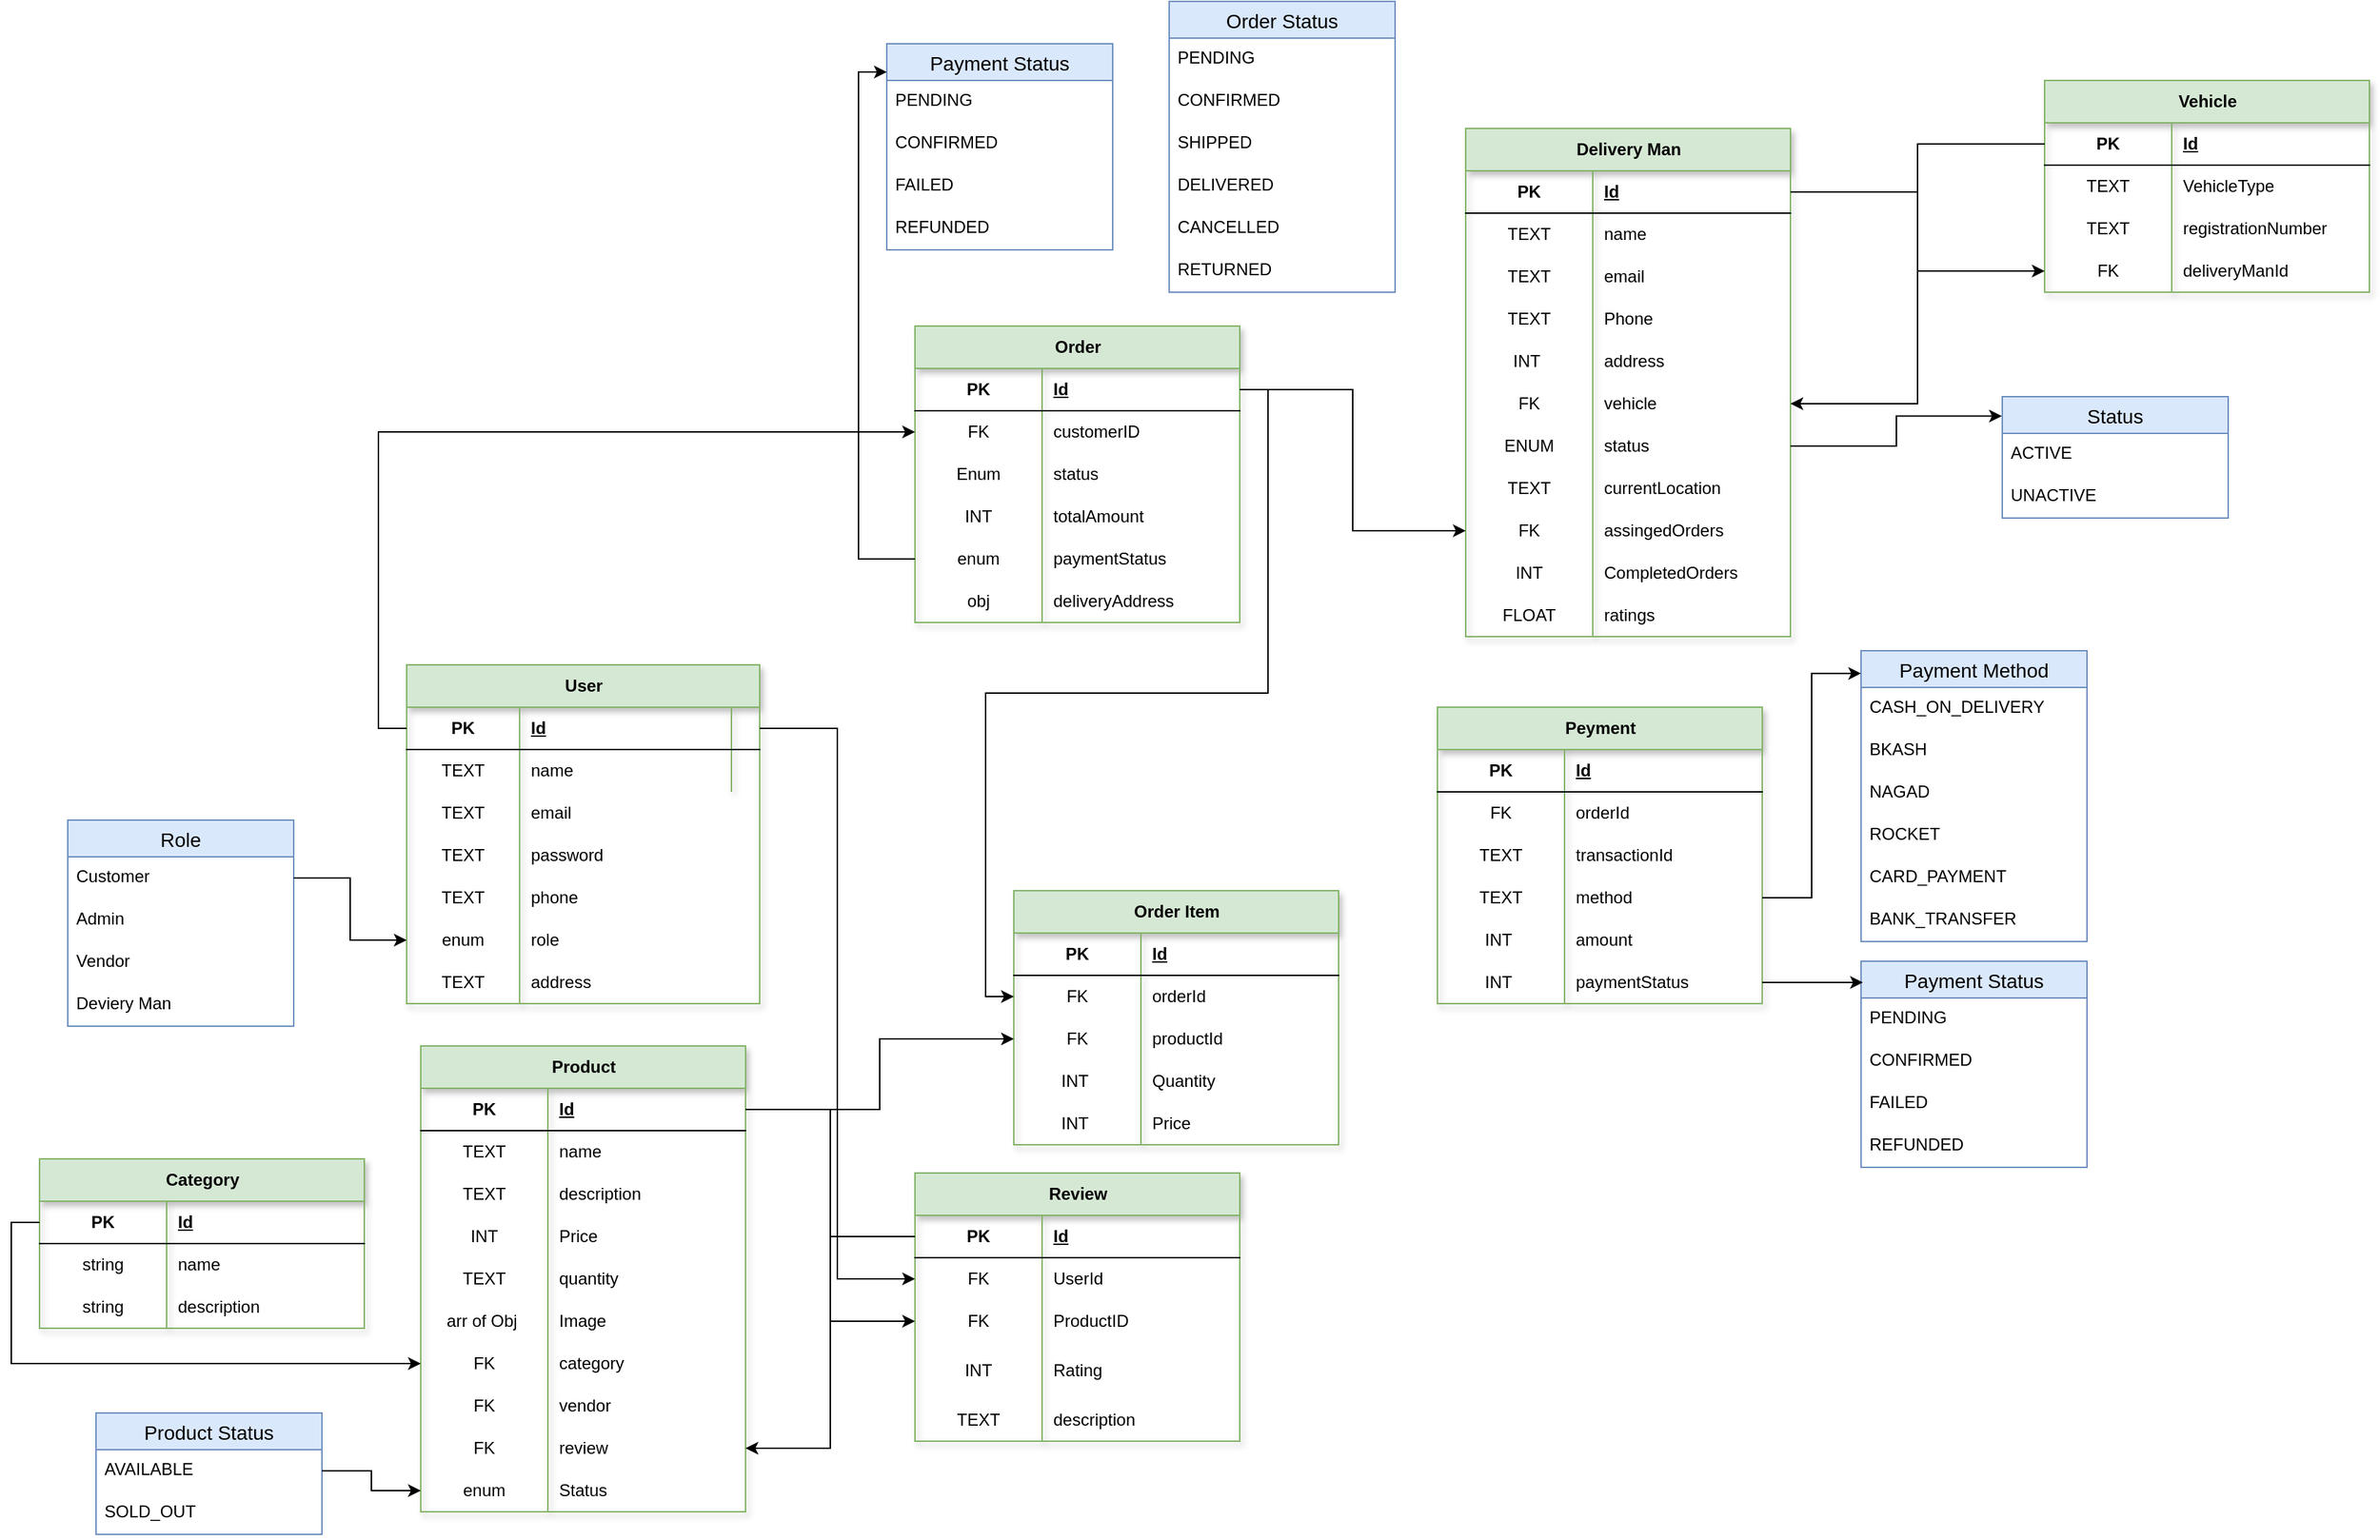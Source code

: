 <mxfile version="26.0.2">
  <diagram name="Page-1" id="debyty2_nErsIY0kvu2e">
    <mxGraphModel dx="3110" dy="3613" grid="1" gridSize="10" guides="1" tooltips="1" connect="1" arrows="1" fold="1" page="1" pageScale="1" pageWidth="850" pageHeight="1100" math="0" shadow="0">
      <root>
        <mxCell id="0" />
        <mxCell id="1" parent="0" />
        <mxCell id="odSi91mjTeVzeyXZpC5O-1" value="User" style="shape=table;startSize=30;container=1;collapsible=1;childLayout=tableLayout;fixedRows=1;rowLines=0;fontStyle=1;align=center;resizeLast=1;html=1;fillColor=#d5e8d4;strokeColor=#82b366;rounded=0;swimlaneLine=1;shadow=1;" parent="1" vertex="1">
          <mxGeometry x="60" y="340" width="250" height="240" as="geometry">
            <mxRectangle x="120" y="370" width="70" height="30" as="alternateBounds" />
          </mxGeometry>
        </mxCell>
        <mxCell id="odSi91mjTeVzeyXZpC5O-2" value="" style="shape=tableRow;horizontal=0;startSize=0;swimlaneHead=0;swimlaneBody=0;fillColor=none;collapsible=0;dropTarget=0;points=[[0,0.5],[1,0.5]];portConstraint=eastwest;top=0;left=0;right=0;bottom=1;swimlaneFillColor=none;" parent="odSi91mjTeVzeyXZpC5O-1" vertex="1">
          <mxGeometry y="30" width="250" height="30" as="geometry" />
        </mxCell>
        <mxCell id="odSi91mjTeVzeyXZpC5O-3" value="PK" style="shape=partialRectangle;connectable=0;fillColor=none;top=0;left=0;bottom=0;right=0;fontStyle=1;overflow=hidden;whiteSpace=wrap;html=1;swimlaneFillColor=none;" parent="odSi91mjTeVzeyXZpC5O-2" vertex="1">
          <mxGeometry width="80" height="30" as="geometry">
            <mxRectangle width="80" height="30" as="alternateBounds" />
          </mxGeometry>
        </mxCell>
        <mxCell id="odSi91mjTeVzeyXZpC5O-4" value="Id" style="shape=partialRectangle;connectable=0;fillColor=none;top=0;left=0;bottom=0;right=0;align=left;spacingLeft=6;fontStyle=5;overflow=hidden;whiteSpace=wrap;html=1;swimlaneFillColor=none;" parent="odSi91mjTeVzeyXZpC5O-2" vertex="1">
          <mxGeometry x="80" width="170" height="30" as="geometry">
            <mxRectangle width="170" height="30" as="alternateBounds" />
          </mxGeometry>
        </mxCell>
        <mxCell id="odSi91mjTeVzeyXZpC5O-5" value="" style="shape=tableRow;horizontal=0;startSize=0;swimlaneHead=0;swimlaneBody=0;fillColor=none;collapsible=0;dropTarget=0;points=[[0,0.5],[1,0.5]];portConstraint=eastwest;top=0;left=0;right=0;bottom=0;swimlaneFillColor=none;swimlaneLine=1;shadow=0;" parent="odSi91mjTeVzeyXZpC5O-1" vertex="1">
          <mxGeometry y="60" width="250" height="30" as="geometry" />
        </mxCell>
        <mxCell id="odSi91mjTeVzeyXZpC5O-6" value="TEXT" style="shape=partialRectangle;connectable=0;fillColor=none;top=0;left=0;bottom=0;right=0;editable=1;overflow=hidden;whiteSpace=wrap;html=1;swimlaneFillColor=none;" parent="odSi91mjTeVzeyXZpC5O-5" vertex="1">
          <mxGeometry width="80" height="30" as="geometry">
            <mxRectangle width="80" height="30" as="alternateBounds" />
          </mxGeometry>
        </mxCell>
        <mxCell id="odSi91mjTeVzeyXZpC5O-7" value="name" style="shape=partialRectangle;connectable=0;fillColor=none;top=0;left=0;bottom=0;right=0;align=left;spacingLeft=6;overflow=hidden;whiteSpace=wrap;html=1;swimlaneFillColor=none;" parent="odSi91mjTeVzeyXZpC5O-5" vertex="1">
          <mxGeometry x="80" width="150" height="30" as="geometry">
            <mxRectangle width="150" height="30" as="alternateBounds" />
          </mxGeometry>
        </mxCell>
        <mxCell id="_rEGobQP-8TKv2at3_9x-35" value="" style="text;strokeColor=none;fillColor=none;spacingLeft=4;spacingRight=4;overflow=hidden;rotatable=0;points=[[0,0.5],[1,0.5]];portConstraint=eastwest;fontSize=12;whiteSpace=wrap;html=1;" vertex="1" parent="odSi91mjTeVzeyXZpC5O-5">
          <mxGeometry x="230" width="20" height="30" as="geometry">
            <mxRectangle width="20" height="30" as="alternateBounds" />
          </mxGeometry>
        </mxCell>
        <mxCell id="odSi91mjTeVzeyXZpC5O-8" value="" style="shape=tableRow;horizontal=0;startSize=0;swimlaneHead=0;swimlaneBody=0;fillColor=none;collapsible=0;dropTarget=0;points=[[0,0.5],[1,0.5]];portConstraint=eastwest;top=0;left=0;right=0;bottom=0;swimlaneFillColor=none;" parent="odSi91mjTeVzeyXZpC5O-1" vertex="1">
          <mxGeometry y="90" width="250" height="30" as="geometry" />
        </mxCell>
        <mxCell id="odSi91mjTeVzeyXZpC5O-9" value="TEXT" style="shape=partialRectangle;connectable=0;fillColor=none;top=0;left=0;bottom=0;right=0;editable=1;overflow=hidden;whiteSpace=wrap;html=1;swimlaneFillColor=none;" parent="odSi91mjTeVzeyXZpC5O-8" vertex="1">
          <mxGeometry width="80" height="30" as="geometry">
            <mxRectangle width="80" height="30" as="alternateBounds" />
          </mxGeometry>
        </mxCell>
        <mxCell id="odSi91mjTeVzeyXZpC5O-10" value="email" style="shape=partialRectangle;connectable=0;fillColor=none;top=0;left=0;bottom=0;right=0;align=left;spacingLeft=6;overflow=hidden;whiteSpace=wrap;html=1;swimlaneFillColor=none;" parent="odSi91mjTeVzeyXZpC5O-8" vertex="1">
          <mxGeometry x="80" width="170" height="30" as="geometry">
            <mxRectangle width="170" height="30" as="alternateBounds" />
          </mxGeometry>
        </mxCell>
        <mxCell id="odSi91mjTeVzeyXZpC5O-11" value="" style="shape=tableRow;horizontal=0;startSize=0;swimlaneHead=0;swimlaneBody=0;fillColor=none;collapsible=0;dropTarget=0;points=[[0,0.5],[1,0.5]];portConstraint=eastwest;top=0;left=0;right=0;bottom=0;swimlaneFillColor=none;" parent="odSi91mjTeVzeyXZpC5O-1" vertex="1">
          <mxGeometry y="120" width="250" height="30" as="geometry" />
        </mxCell>
        <mxCell id="odSi91mjTeVzeyXZpC5O-12" value="TEXT" style="shape=partialRectangle;connectable=0;fillColor=none;top=0;left=0;bottom=0;right=0;editable=1;overflow=hidden;whiteSpace=wrap;html=1;swimlaneFillColor=none;" parent="odSi91mjTeVzeyXZpC5O-11" vertex="1">
          <mxGeometry width="80" height="30" as="geometry">
            <mxRectangle width="80" height="30" as="alternateBounds" />
          </mxGeometry>
        </mxCell>
        <mxCell id="odSi91mjTeVzeyXZpC5O-13" value="password" style="shape=partialRectangle;connectable=0;fillColor=none;top=0;left=0;bottom=0;right=0;align=left;spacingLeft=6;overflow=hidden;whiteSpace=wrap;html=1;swimlaneFillColor=none;" parent="odSi91mjTeVzeyXZpC5O-11" vertex="1">
          <mxGeometry x="80" width="170" height="30" as="geometry">
            <mxRectangle width="170" height="30" as="alternateBounds" />
          </mxGeometry>
        </mxCell>
        <mxCell id="EXjCa7zp8hq0a1qGl2Lz-7" value="" style="shape=tableRow;horizontal=0;startSize=0;swimlaneHead=0;swimlaneBody=0;fillColor=none;collapsible=0;dropTarget=0;points=[[0,0.5],[1,0.5]];portConstraint=eastwest;top=0;left=0;right=0;bottom=0;swimlaneFillColor=none;" parent="odSi91mjTeVzeyXZpC5O-1" vertex="1">
          <mxGeometry y="150" width="250" height="30" as="geometry" />
        </mxCell>
        <mxCell id="EXjCa7zp8hq0a1qGl2Lz-8" value="TEXT" style="shape=partialRectangle;connectable=0;fillColor=none;top=0;left=0;bottom=0;right=0;editable=1;overflow=hidden;whiteSpace=wrap;html=1;swimlaneFillColor=none;" parent="EXjCa7zp8hq0a1qGl2Lz-7" vertex="1">
          <mxGeometry width="80" height="30" as="geometry">
            <mxRectangle width="80" height="30" as="alternateBounds" />
          </mxGeometry>
        </mxCell>
        <mxCell id="EXjCa7zp8hq0a1qGl2Lz-9" value="phone" style="shape=partialRectangle;connectable=0;fillColor=none;top=0;left=0;bottom=0;right=0;align=left;spacingLeft=6;overflow=hidden;whiteSpace=wrap;html=1;swimlaneFillColor=none;" parent="EXjCa7zp8hq0a1qGl2Lz-7" vertex="1">
          <mxGeometry x="80" width="170" height="30" as="geometry">
            <mxRectangle width="170" height="30" as="alternateBounds" />
          </mxGeometry>
        </mxCell>
        <mxCell id="EXjCa7zp8hq0a1qGl2Lz-10" value="" style="shape=tableRow;horizontal=0;startSize=0;swimlaneHead=0;swimlaneBody=0;fillColor=none;collapsible=0;dropTarget=0;points=[[0,0.5],[1,0.5]];portConstraint=eastwest;top=0;left=0;right=0;bottom=0;swimlaneFillColor=none;" parent="odSi91mjTeVzeyXZpC5O-1" vertex="1">
          <mxGeometry y="180" width="250" height="30" as="geometry" />
        </mxCell>
        <mxCell id="EXjCa7zp8hq0a1qGl2Lz-11" value="enum" style="shape=partialRectangle;connectable=0;fillColor=none;top=0;left=0;bottom=0;right=0;editable=1;overflow=hidden;whiteSpace=wrap;html=1;swimlaneFillColor=none;" parent="EXjCa7zp8hq0a1qGl2Lz-10" vertex="1">
          <mxGeometry width="80" height="30" as="geometry">
            <mxRectangle width="80" height="30" as="alternateBounds" />
          </mxGeometry>
        </mxCell>
        <mxCell id="EXjCa7zp8hq0a1qGl2Lz-12" value="role" style="shape=partialRectangle;connectable=0;fillColor=none;top=0;left=0;bottom=0;right=0;align=left;spacingLeft=6;overflow=hidden;whiteSpace=wrap;html=1;swimlaneFillColor=none;" parent="EXjCa7zp8hq0a1qGl2Lz-10" vertex="1">
          <mxGeometry x="80" width="170" height="30" as="geometry">
            <mxRectangle width="170" height="30" as="alternateBounds" />
          </mxGeometry>
        </mxCell>
        <mxCell id="EXjCa7zp8hq0a1qGl2Lz-13" value="" style="shape=tableRow;horizontal=0;startSize=0;swimlaneHead=0;swimlaneBody=0;fillColor=none;collapsible=0;dropTarget=0;points=[[0,0.5],[1,0.5]];portConstraint=eastwest;top=0;left=0;right=0;bottom=0;swimlaneFillColor=none;" parent="odSi91mjTeVzeyXZpC5O-1" vertex="1">
          <mxGeometry y="210" width="250" height="30" as="geometry" />
        </mxCell>
        <mxCell id="EXjCa7zp8hq0a1qGl2Lz-14" value="TEXT" style="shape=partialRectangle;connectable=0;fillColor=none;top=0;left=0;bottom=0;right=0;editable=1;overflow=hidden;whiteSpace=wrap;html=1;swimlaneFillColor=none;" parent="EXjCa7zp8hq0a1qGl2Lz-13" vertex="1">
          <mxGeometry width="80" height="30" as="geometry">
            <mxRectangle width="80" height="30" as="alternateBounds" />
          </mxGeometry>
        </mxCell>
        <mxCell id="EXjCa7zp8hq0a1qGl2Lz-15" value="address" style="shape=partialRectangle;connectable=0;fillColor=none;top=0;left=0;bottom=0;right=0;align=left;spacingLeft=6;overflow=hidden;whiteSpace=wrap;html=1;swimlaneFillColor=none;" parent="EXjCa7zp8hq0a1qGl2Lz-13" vertex="1">
          <mxGeometry x="80" width="170" height="30" as="geometry">
            <mxRectangle width="170" height="30" as="alternateBounds" />
          </mxGeometry>
        </mxCell>
        <mxCell id="EXjCa7zp8hq0a1qGl2Lz-22" value="Role" style="swimlane;fontStyle=0;childLayout=stackLayout;horizontal=1;startSize=26;horizontalStack=0;resizeParent=1;resizeParentMax=0;resizeLast=0;collapsible=1;marginBottom=0;align=center;fontSize=14;fillColor=#dae8fc;strokeColor=#6c8ebf;" parent="1" vertex="1">
          <mxGeometry x="-180" y="450" width="160" height="146" as="geometry" />
        </mxCell>
        <mxCell id="EXjCa7zp8hq0a1qGl2Lz-23" value="Customer" style="text;strokeColor=none;fillColor=none;spacingLeft=4;spacingRight=4;overflow=hidden;rotatable=0;points=[[0,0.5],[1,0.5]];portConstraint=eastwest;fontSize=12;whiteSpace=wrap;html=1;" parent="EXjCa7zp8hq0a1qGl2Lz-22" vertex="1">
          <mxGeometry y="26" width="160" height="30" as="geometry" />
        </mxCell>
        <mxCell id="EXjCa7zp8hq0a1qGl2Lz-24" value="Admin" style="text;strokeColor=none;fillColor=none;spacingLeft=4;spacingRight=4;overflow=hidden;rotatable=0;points=[[0,0.5],[1,0.5]];portConstraint=eastwest;fontSize=12;whiteSpace=wrap;html=1;" parent="EXjCa7zp8hq0a1qGl2Lz-22" vertex="1">
          <mxGeometry y="56" width="160" height="30" as="geometry" />
        </mxCell>
        <mxCell id="EXjCa7zp8hq0a1qGl2Lz-25" value="Vendor" style="text;strokeColor=none;fillColor=none;spacingLeft=4;spacingRight=4;overflow=hidden;rotatable=0;points=[[0,0.5],[1,0.5]];portConstraint=eastwest;fontSize=12;whiteSpace=wrap;html=1;" parent="EXjCa7zp8hq0a1qGl2Lz-22" vertex="1">
          <mxGeometry y="86" width="160" height="30" as="geometry" />
        </mxCell>
        <mxCell id="EXjCa7zp8hq0a1qGl2Lz-26" value="Deviery Man" style="text;strokeColor=none;fillColor=none;spacingLeft=4;spacingRight=4;overflow=hidden;rotatable=0;points=[[0,0.5],[1,0.5]];portConstraint=eastwest;fontSize=12;whiteSpace=wrap;html=1;" parent="EXjCa7zp8hq0a1qGl2Lz-22" vertex="1">
          <mxGeometry y="116" width="160" height="30" as="geometry" />
        </mxCell>
        <mxCell id="EXjCa7zp8hq0a1qGl2Lz-74" value="Product" style="shape=table;startSize=30;container=1;collapsible=1;childLayout=tableLayout;fixedRows=1;rowLines=0;fontStyle=1;align=center;resizeLast=1;html=1;fillColor=#d5e8d4;strokeColor=#82b366;rounded=0;swimlaneLine=1;shadow=1;" parent="1" vertex="1">
          <mxGeometry x="70" y="610" width="230" height="330" as="geometry">
            <mxRectangle x="120" y="370" width="70" height="30" as="alternateBounds" />
          </mxGeometry>
        </mxCell>
        <mxCell id="EXjCa7zp8hq0a1qGl2Lz-75" value="" style="shape=tableRow;horizontal=0;startSize=0;swimlaneHead=0;swimlaneBody=0;fillColor=none;collapsible=0;dropTarget=0;points=[[0,0.5],[1,0.5]];portConstraint=eastwest;top=0;left=0;right=0;bottom=1;swimlaneFillColor=none;" parent="EXjCa7zp8hq0a1qGl2Lz-74" vertex="1">
          <mxGeometry y="30" width="230" height="30" as="geometry" />
        </mxCell>
        <mxCell id="EXjCa7zp8hq0a1qGl2Lz-76" value="PK" style="shape=partialRectangle;connectable=0;fillColor=none;top=0;left=0;bottom=0;right=0;fontStyle=1;overflow=hidden;whiteSpace=wrap;html=1;swimlaneFillColor=none;" parent="EXjCa7zp8hq0a1qGl2Lz-75" vertex="1">
          <mxGeometry width="90" height="30" as="geometry">
            <mxRectangle width="90" height="30" as="alternateBounds" />
          </mxGeometry>
        </mxCell>
        <mxCell id="EXjCa7zp8hq0a1qGl2Lz-77" value="Id" style="shape=partialRectangle;connectable=0;fillColor=none;top=0;left=0;bottom=0;right=0;align=left;spacingLeft=6;fontStyle=5;overflow=hidden;whiteSpace=wrap;html=1;swimlaneFillColor=none;" parent="EXjCa7zp8hq0a1qGl2Lz-75" vertex="1">
          <mxGeometry x="90" width="140" height="30" as="geometry">
            <mxRectangle width="140" height="30" as="alternateBounds" />
          </mxGeometry>
        </mxCell>
        <mxCell id="EXjCa7zp8hq0a1qGl2Lz-78" value="" style="shape=tableRow;horizontal=0;startSize=0;swimlaneHead=0;swimlaneBody=0;fillColor=none;collapsible=0;dropTarget=0;points=[[0,0.5],[1,0.5]];portConstraint=eastwest;top=0;left=0;right=0;bottom=0;swimlaneFillColor=none;swimlaneLine=1;shadow=0;" parent="EXjCa7zp8hq0a1qGl2Lz-74" vertex="1">
          <mxGeometry y="60" width="230" height="30" as="geometry" />
        </mxCell>
        <mxCell id="EXjCa7zp8hq0a1qGl2Lz-79" value="TEXT" style="shape=partialRectangle;connectable=0;fillColor=none;top=0;left=0;bottom=0;right=0;editable=1;overflow=hidden;whiteSpace=wrap;html=1;swimlaneFillColor=none;" parent="EXjCa7zp8hq0a1qGl2Lz-78" vertex="1">
          <mxGeometry width="90" height="30" as="geometry">
            <mxRectangle width="90" height="30" as="alternateBounds" />
          </mxGeometry>
        </mxCell>
        <mxCell id="EXjCa7zp8hq0a1qGl2Lz-80" value="name" style="shape=partialRectangle;connectable=0;fillColor=none;top=0;left=0;bottom=0;right=0;align=left;spacingLeft=6;overflow=hidden;whiteSpace=wrap;html=1;swimlaneFillColor=none;" parent="EXjCa7zp8hq0a1qGl2Lz-78" vertex="1">
          <mxGeometry x="90" width="140" height="30" as="geometry">
            <mxRectangle width="140" height="30" as="alternateBounds" />
          </mxGeometry>
        </mxCell>
        <mxCell id="EXjCa7zp8hq0a1qGl2Lz-81" value="" style="shape=tableRow;horizontal=0;startSize=0;swimlaneHead=0;swimlaneBody=0;fillColor=none;collapsible=0;dropTarget=0;points=[[0,0.5],[1,0.5]];portConstraint=eastwest;top=0;left=0;right=0;bottom=0;swimlaneFillColor=none;" parent="EXjCa7zp8hq0a1qGl2Lz-74" vertex="1">
          <mxGeometry y="90" width="230" height="30" as="geometry" />
        </mxCell>
        <mxCell id="EXjCa7zp8hq0a1qGl2Lz-82" value="TEXT" style="shape=partialRectangle;connectable=0;fillColor=none;top=0;left=0;bottom=0;right=0;editable=1;overflow=hidden;whiteSpace=wrap;html=1;swimlaneFillColor=none;" parent="EXjCa7zp8hq0a1qGl2Lz-81" vertex="1">
          <mxGeometry width="90" height="30" as="geometry">
            <mxRectangle width="90" height="30" as="alternateBounds" />
          </mxGeometry>
        </mxCell>
        <mxCell id="EXjCa7zp8hq0a1qGl2Lz-83" value="description" style="shape=partialRectangle;connectable=0;fillColor=none;top=0;left=0;bottom=0;right=0;align=left;spacingLeft=6;overflow=hidden;whiteSpace=wrap;html=1;swimlaneFillColor=none;" parent="EXjCa7zp8hq0a1qGl2Lz-81" vertex="1">
          <mxGeometry x="90" width="140" height="30" as="geometry">
            <mxRectangle width="140" height="30" as="alternateBounds" />
          </mxGeometry>
        </mxCell>
        <mxCell id="EXjCa7zp8hq0a1qGl2Lz-84" value="" style="shape=tableRow;horizontal=0;startSize=0;swimlaneHead=0;swimlaneBody=0;fillColor=none;collapsible=0;dropTarget=0;points=[[0,0.5],[1,0.5]];portConstraint=eastwest;top=0;left=0;right=0;bottom=0;swimlaneFillColor=none;" parent="EXjCa7zp8hq0a1qGl2Lz-74" vertex="1">
          <mxGeometry y="120" width="230" height="30" as="geometry" />
        </mxCell>
        <mxCell id="EXjCa7zp8hq0a1qGl2Lz-85" value="INT" style="shape=partialRectangle;connectable=0;fillColor=none;top=0;left=0;bottom=0;right=0;editable=1;overflow=hidden;whiteSpace=wrap;html=1;swimlaneFillColor=none;" parent="EXjCa7zp8hq0a1qGl2Lz-84" vertex="1">
          <mxGeometry width="90" height="30" as="geometry">
            <mxRectangle width="90" height="30" as="alternateBounds" />
          </mxGeometry>
        </mxCell>
        <mxCell id="EXjCa7zp8hq0a1qGl2Lz-86" value="Price" style="shape=partialRectangle;connectable=0;fillColor=none;top=0;left=0;bottom=0;right=0;align=left;spacingLeft=6;overflow=hidden;whiteSpace=wrap;html=1;swimlaneFillColor=none;" parent="EXjCa7zp8hq0a1qGl2Lz-84" vertex="1">
          <mxGeometry x="90" width="140" height="30" as="geometry">
            <mxRectangle width="140" height="30" as="alternateBounds" />
          </mxGeometry>
        </mxCell>
        <mxCell id="EXjCa7zp8hq0a1qGl2Lz-87" value="" style="shape=tableRow;horizontal=0;startSize=0;swimlaneHead=0;swimlaneBody=0;fillColor=none;collapsible=0;dropTarget=0;points=[[0,0.5],[1,0.5]];portConstraint=eastwest;top=0;left=0;right=0;bottom=0;swimlaneFillColor=none;" parent="EXjCa7zp8hq0a1qGl2Lz-74" vertex="1">
          <mxGeometry y="150" width="230" height="30" as="geometry" />
        </mxCell>
        <mxCell id="EXjCa7zp8hq0a1qGl2Lz-88" value="TEXT" style="shape=partialRectangle;connectable=0;fillColor=none;top=0;left=0;bottom=0;right=0;editable=1;overflow=hidden;whiteSpace=wrap;html=1;swimlaneFillColor=none;" parent="EXjCa7zp8hq0a1qGl2Lz-87" vertex="1">
          <mxGeometry width="90" height="30" as="geometry">
            <mxRectangle width="90" height="30" as="alternateBounds" />
          </mxGeometry>
        </mxCell>
        <mxCell id="EXjCa7zp8hq0a1qGl2Lz-89" value="quantity" style="shape=partialRectangle;connectable=0;fillColor=none;top=0;left=0;bottom=0;right=0;align=left;spacingLeft=6;overflow=hidden;whiteSpace=wrap;html=1;swimlaneFillColor=none;" parent="EXjCa7zp8hq0a1qGl2Lz-87" vertex="1">
          <mxGeometry x="90" width="140" height="30" as="geometry">
            <mxRectangle width="140" height="30" as="alternateBounds" />
          </mxGeometry>
        </mxCell>
        <mxCell id="EXjCa7zp8hq0a1qGl2Lz-90" value="" style="shape=tableRow;horizontal=0;startSize=0;swimlaneHead=0;swimlaneBody=0;fillColor=none;collapsible=0;dropTarget=0;points=[[0,0.5],[1,0.5]];portConstraint=eastwest;top=0;left=0;right=0;bottom=0;swimlaneFillColor=none;" parent="EXjCa7zp8hq0a1qGl2Lz-74" vertex="1">
          <mxGeometry y="180" width="230" height="30" as="geometry" />
        </mxCell>
        <mxCell id="EXjCa7zp8hq0a1qGl2Lz-91" value="arr of Obj&amp;nbsp;" style="shape=partialRectangle;connectable=0;fillColor=none;top=0;left=0;bottom=0;right=0;editable=1;overflow=hidden;whiteSpace=wrap;html=1;swimlaneFillColor=none;" parent="EXjCa7zp8hq0a1qGl2Lz-90" vertex="1">
          <mxGeometry width="90" height="30" as="geometry">
            <mxRectangle width="90" height="30" as="alternateBounds" />
          </mxGeometry>
        </mxCell>
        <mxCell id="EXjCa7zp8hq0a1qGl2Lz-92" value="Image" style="shape=partialRectangle;connectable=0;fillColor=none;top=0;left=0;bottom=0;right=0;align=left;spacingLeft=6;overflow=hidden;whiteSpace=wrap;html=1;swimlaneFillColor=none;" parent="EXjCa7zp8hq0a1qGl2Lz-90" vertex="1">
          <mxGeometry x="90" width="140" height="30" as="geometry">
            <mxRectangle width="140" height="30" as="alternateBounds" />
          </mxGeometry>
        </mxCell>
        <mxCell id="EXjCa7zp8hq0a1qGl2Lz-93" value="" style="shape=tableRow;horizontal=0;startSize=0;swimlaneHead=0;swimlaneBody=0;fillColor=none;collapsible=0;dropTarget=0;points=[[0,0.5],[1,0.5]];portConstraint=eastwest;top=0;left=0;right=0;bottom=0;swimlaneFillColor=none;" parent="EXjCa7zp8hq0a1qGl2Lz-74" vertex="1">
          <mxGeometry y="210" width="230" height="30" as="geometry" />
        </mxCell>
        <mxCell id="EXjCa7zp8hq0a1qGl2Lz-94" value="FK" style="shape=partialRectangle;connectable=0;fillColor=none;top=0;left=0;bottom=0;right=0;editable=1;overflow=hidden;whiteSpace=wrap;html=1;swimlaneFillColor=none;" parent="EXjCa7zp8hq0a1qGl2Lz-93" vertex="1">
          <mxGeometry width="90" height="30" as="geometry">
            <mxRectangle width="90" height="30" as="alternateBounds" />
          </mxGeometry>
        </mxCell>
        <mxCell id="EXjCa7zp8hq0a1qGl2Lz-95" value="category" style="shape=partialRectangle;connectable=0;fillColor=none;top=0;left=0;bottom=0;right=0;align=left;spacingLeft=6;overflow=hidden;whiteSpace=wrap;html=1;swimlaneFillColor=none;" parent="EXjCa7zp8hq0a1qGl2Lz-93" vertex="1">
          <mxGeometry x="90" width="140" height="30" as="geometry">
            <mxRectangle width="140" height="30" as="alternateBounds" />
          </mxGeometry>
        </mxCell>
        <mxCell id="EXjCa7zp8hq0a1qGl2Lz-96" value="" style="shape=tableRow;horizontal=0;startSize=0;swimlaneHead=0;swimlaneBody=0;fillColor=none;collapsible=0;dropTarget=0;points=[[0,0.5],[1,0.5]];portConstraint=eastwest;top=0;left=0;right=0;bottom=0;swimlaneFillColor=none;" parent="EXjCa7zp8hq0a1qGl2Lz-74" vertex="1">
          <mxGeometry y="240" width="230" height="30" as="geometry" />
        </mxCell>
        <mxCell id="EXjCa7zp8hq0a1qGl2Lz-97" value="FK" style="shape=partialRectangle;connectable=0;fillColor=none;top=0;left=0;bottom=0;right=0;editable=1;overflow=hidden;whiteSpace=wrap;html=1;swimlaneFillColor=none;" parent="EXjCa7zp8hq0a1qGl2Lz-96" vertex="1">
          <mxGeometry width="90" height="30" as="geometry">
            <mxRectangle width="90" height="30" as="alternateBounds" />
          </mxGeometry>
        </mxCell>
        <mxCell id="EXjCa7zp8hq0a1qGl2Lz-98" value="vendor" style="shape=partialRectangle;connectable=0;fillColor=none;top=0;left=0;bottom=0;right=0;align=left;spacingLeft=6;overflow=hidden;whiteSpace=wrap;html=1;swimlaneFillColor=none;" parent="EXjCa7zp8hq0a1qGl2Lz-96" vertex="1">
          <mxGeometry x="90" width="140" height="30" as="geometry">
            <mxRectangle width="140" height="30" as="alternateBounds" />
          </mxGeometry>
        </mxCell>
        <mxCell id="EXjCa7zp8hq0a1qGl2Lz-99" value="" style="shape=tableRow;horizontal=0;startSize=0;swimlaneHead=0;swimlaneBody=0;fillColor=none;collapsible=0;dropTarget=0;points=[[0,0.5],[1,0.5]];portConstraint=eastwest;top=0;left=0;right=0;bottom=0;swimlaneFillColor=none;" parent="EXjCa7zp8hq0a1qGl2Lz-74" vertex="1">
          <mxGeometry y="270" width="230" height="30" as="geometry" />
        </mxCell>
        <mxCell id="EXjCa7zp8hq0a1qGl2Lz-100" value="FK" style="shape=partialRectangle;connectable=0;fillColor=none;top=0;left=0;bottom=0;right=0;editable=1;overflow=hidden;whiteSpace=wrap;html=1;swimlaneFillColor=none;" parent="EXjCa7zp8hq0a1qGl2Lz-99" vertex="1">
          <mxGeometry width="90" height="30" as="geometry">
            <mxRectangle width="90" height="30" as="alternateBounds" />
          </mxGeometry>
        </mxCell>
        <mxCell id="EXjCa7zp8hq0a1qGl2Lz-101" value="review" style="shape=partialRectangle;connectable=0;fillColor=none;top=0;left=0;bottom=0;right=0;align=left;spacingLeft=6;overflow=hidden;whiteSpace=wrap;html=1;swimlaneFillColor=none;" parent="EXjCa7zp8hq0a1qGl2Lz-99" vertex="1">
          <mxGeometry x="90" width="140" height="30" as="geometry">
            <mxRectangle width="140" height="30" as="alternateBounds" />
          </mxGeometry>
        </mxCell>
        <mxCell id="EXjCa7zp8hq0a1qGl2Lz-116" value="" style="shape=tableRow;horizontal=0;startSize=0;swimlaneHead=0;swimlaneBody=0;fillColor=none;collapsible=0;dropTarget=0;points=[[0,0.5],[1,0.5]];portConstraint=eastwest;top=0;left=0;right=0;bottom=0;swimlaneFillColor=none;" parent="EXjCa7zp8hq0a1qGl2Lz-74" vertex="1">
          <mxGeometry y="300" width="230" height="30" as="geometry" />
        </mxCell>
        <mxCell id="EXjCa7zp8hq0a1qGl2Lz-117" value="enum" style="shape=partialRectangle;connectable=0;fillColor=none;top=0;left=0;bottom=0;right=0;editable=1;overflow=hidden;whiteSpace=wrap;html=1;swimlaneFillColor=none;" parent="EXjCa7zp8hq0a1qGl2Lz-116" vertex="1">
          <mxGeometry width="90" height="30" as="geometry">
            <mxRectangle width="90" height="30" as="alternateBounds" />
          </mxGeometry>
        </mxCell>
        <mxCell id="EXjCa7zp8hq0a1qGl2Lz-118" value="Status" style="shape=partialRectangle;connectable=0;fillColor=none;top=0;left=0;bottom=0;right=0;align=left;spacingLeft=6;overflow=hidden;whiteSpace=wrap;html=1;swimlaneFillColor=none;" parent="EXjCa7zp8hq0a1qGl2Lz-116" vertex="1">
          <mxGeometry x="90" width="140" height="30" as="geometry">
            <mxRectangle width="140" height="30" as="alternateBounds" />
          </mxGeometry>
        </mxCell>
        <mxCell id="EXjCa7zp8hq0a1qGl2Lz-109" value="Product Status" style="swimlane;fontStyle=0;childLayout=stackLayout;horizontal=1;startSize=26;horizontalStack=0;resizeParent=1;resizeParentMax=0;resizeLast=0;collapsible=1;marginBottom=0;align=center;fontSize=14;fillColor=#dae8fc;strokeColor=#6c8ebf;" parent="1" vertex="1">
          <mxGeometry x="-160" y="870" width="160" height="86" as="geometry" />
        </mxCell>
        <mxCell id="EXjCa7zp8hq0a1qGl2Lz-110" value="AVAILABLE" style="text;strokeColor=none;fillColor=none;spacingLeft=4;spacingRight=4;overflow=hidden;rotatable=0;points=[[0,0.5],[1,0.5]];portConstraint=eastwest;fontSize=12;whiteSpace=wrap;html=1;" parent="EXjCa7zp8hq0a1qGl2Lz-109" vertex="1">
          <mxGeometry y="26" width="160" height="30" as="geometry" />
        </mxCell>
        <mxCell id="EXjCa7zp8hq0a1qGl2Lz-111" value="SOLD_OUT" style="text;strokeColor=none;fillColor=none;spacingLeft=4;spacingRight=4;overflow=hidden;rotatable=0;points=[[0,0.5],[1,0.5]];portConstraint=eastwest;fontSize=12;whiteSpace=wrap;html=1;" parent="EXjCa7zp8hq0a1qGl2Lz-109" vertex="1">
          <mxGeometry y="56" width="160" height="30" as="geometry" />
        </mxCell>
        <mxCell id="EXjCa7zp8hq0a1qGl2Lz-119" value="Category" style="shape=table;startSize=30;container=1;collapsible=1;childLayout=tableLayout;fixedRows=1;rowLines=0;fontStyle=1;align=center;resizeLast=1;html=1;fillColor=#d5e8d4;strokeColor=#82b366;rounded=0;swimlaneLine=1;shadow=1;" parent="1" vertex="1">
          <mxGeometry x="-200" y="690" width="230" height="120" as="geometry">
            <mxRectangle x="120" y="370" width="70" height="30" as="alternateBounds" />
          </mxGeometry>
        </mxCell>
        <mxCell id="EXjCa7zp8hq0a1qGl2Lz-120" value="" style="shape=tableRow;horizontal=0;startSize=0;swimlaneHead=0;swimlaneBody=0;fillColor=none;collapsible=0;dropTarget=0;points=[[0,0.5],[1,0.5]];portConstraint=eastwest;top=0;left=0;right=0;bottom=1;swimlaneFillColor=none;" parent="EXjCa7zp8hq0a1qGl2Lz-119" vertex="1">
          <mxGeometry y="30" width="230" height="30" as="geometry" />
        </mxCell>
        <mxCell id="EXjCa7zp8hq0a1qGl2Lz-121" value="PK" style="shape=partialRectangle;connectable=0;fillColor=none;top=0;left=0;bottom=0;right=0;fontStyle=1;overflow=hidden;whiteSpace=wrap;html=1;swimlaneFillColor=none;" parent="EXjCa7zp8hq0a1qGl2Lz-120" vertex="1">
          <mxGeometry width="90" height="30" as="geometry">
            <mxRectangle width="90" height="30" as="alternateBounds" />
          </mxGeometry>
        </mxCell>
        <mxCell id="EXjCa7zp8hq0a1qGl2Lz-122" value="Id" style="shape=partialRectangle;connectable=0;fillColor=none;top=0;left=0;bottom=0;right=0;align=left;spacingLeft=6;fontStyle=5;overflow=hidden;whiteSpace=wrap;html=1;swimlaneFillColor=none;" parent="EXjCa7zp8hq0a1qGl2Lz-120" vertex="1">
          <mxGeometry x="90" width="140" height="30" as="geometry">
            <mxRectangle width="140" height="30" as="alternateBounds" />
          </mxGeometry>
        </mxCell>
        <mxCell id="EXjCa7zp8hq0a1qGl2Lz-123" value="" style="shape=tableRow;horizontal=0;startSize=0;swimlaneHead=0;swimlaneBody=0;fillColor=none;collapsible=0;dropTarget=0;points=[[0,0.5],[1,0.5]];portConstraint=eastwest;top=0;left=0;right=0;bottom=0;swimlaneFillColor=none;swimlaneLine=1;shadow=0;" parent="EXjCa7zp8hq0a1qGl2Lz-119" vertex="1">
          <mxGeometry y="60" width="230" height="30" as="geometry" />
        </mxCell>
        <mxCell id="EXjCa7zp8hq0a1qGl2Lz-124" value="string" style="shape=partialRectangle;connectable=0;fillColor=none;top=0;left=0;bottom=0;right=0;editable=1;overflow=hidden;whiteSpace=wrap;html=1;swimlaneFillColor=none;" parent="EXjCa7zp8hq0a1qGl2Lz-123" vertex="1">
          <mxGeometry width="90" height="30" as="geometry">
            <mxRectangle width="90" height="30" as="alternateBounds" />
          </mxGeometry>
        </mxCell>
        <mxCell id="EXjCa7zp8hq0a1qGl2Lz-125" value="name" style="shape=partialRectangle;connectable=0;fillColor=none;top=0;left=0;bottom=0;right=0;align=left;spacingLeft=6;overflow=hidden;whiteSpace=wrap;html=1;swimlaneFillColor=none;" parent="EXjCa7zp8hq0a1qGl2Lz-123" vertex="1">
          <mxGeometry x="90" width="140" height="30" as="geometry">
            <mxRectangle width="140" height="30" as="alternateBounds" />
          </mxGeometry>
        </mxCell>
        <mxCell id="EXjCa7zp8hq0a1qGl2Lz-126" value="" style="shape=tableRow;horizontal=0;startSize=0;swimlaneHead=0;swimlaneBody=0;fillColor=none;collapsible=0;dropTarget=0;points=[[0,0.5],[1,0.5]];portConstraint=eastwest;top=0;left=0;right=0;bottom=0;swimlaneFillColor=none;" parent="EXjCa7zp8hq0a1qGl2Lz-119" vertex="1">
          <mxGeometry y="90" width="230" height="30" as="geometry" />
        </mxCell>
        <mxCell id="EXjCa7zp8hq0a1qGl2Lz-127" value="string" style="shape=partialRectangle;connectable=0;fillColor=none;top=0;left=0;bottom=0;right=0;editable=1;overflow=hidden;whiteSpace=wrap;html=1;swimlaneFillColor=none;" parent="EXjCa7zp8hq0a1qGl2Lz-126" vertex="1">
          <mxGeometry width="90" height="30" as="geometry">
            <mxRectangle width="90" height="30" as="alternateBounds" />
          </mxGeometry>
        </mxCell>
        <mxCell id="EXjCa7zp8hq0a1qGl2Lz-128" value="description" style="shape=partialRectangle;connectable=0;fillColor=none;top=0;left=0;bottom=0;right=0;align=left;spacingLeft=6;overflow=hidden;whiteSpace=wrap;html=1;swimlaneFillColor=none;" parent="EXjCa7zp8hq0a1qGl2Lz-126" vertex="1">
          <mxGeometry x="90" width="140" height="30" as="geometry">
            <mxRectangle width="140" height="30" as="alternateBounds" />
          </mxGeometry>
        </mxCell>
        <mxCell id="EXjCa7zp8hq0a1qGl2Lz-152" value="Review" style="shape=table;startSize=30;container=1;collapsible=1;childLayout=tableLayout;fixedRows=1;rowLines=0;fontStyle=1;align=center;resizeLast=1;html=1;fillColor=#d5e8d4;strokeColor=#82b366;rounded=0;swimlaneLine=1;shadow=1;" parent="1" vertex="1">
          <mxGeometry x="420" y="700" width="230" height="190" as="geometry">
            <mxRectangle x="120" y="370" width="70" height="30" as="alternateBounds" />
          </mxGeometry>
        </mxCell>
        <mxCell id="EXjCa7zp8hq0a1qGl2Lz-153" value="" style="shape=tableRow;horizontal=0;startSize=0;swimlaneHead=0;swimlaneBody=0;fillColor=none;collapsible=0;dropTarget=0;points=[[0,0.5],[1,0.5]];portConstraint=eastwest;top=0;left=0;right=0;bottom=1;swimlaneFillColor=none;" parent="EXjCa7zp8hq0a1qGl2Lz-152" vertex="1">
          <mxGeometry y="30" width="230" height="30" as="geometry" />
        </mxCell>
        <mxCell id="EXjCa7zp8hq0a1qGl2Lz-154" value="PK" style="shape=partialRectangle;connectable=0;fillColor=none;top=0;left=0;bottom=0;right=0;fontStyle=1;overflow=hidden;whiteSpace=wrap;html=1;swimlaneFillColor=none;" parent="EXjCa7zp8hq0a1qGl2Lz-153" vertex="1">
          <mxGeometry width="90" height="30" as="geometry">
            <mxRectangle width="90" height="30" as="alternateBounds" />
          </mxGeometry>
        </mxCell>
        <mxCell id="EXjCa7zp8hq0a1qGl2Lz-155" value="Id" style="shape=partialRectangle;connectable=0;fillColor=none;top=0;left=0;bottom=0;right=0;align=left;spacingLeft=6;fontStyle=5;overflow=hidden;whiteSpace=wrap;html=1;swimlaneFillColor=none;" parent="EXjCa7zp8hq0a1qGl2Lz-153" vertex="1">
          <mxGeometry x="90" width="140" height="30" as="geometry">
            <mxRectangle width="140" height="30" as="alternateBounds" />
          </mxGeometry>
        </mxCell>
        <mxCell id="EXjCa7zp8hq0a1qGl2Lz-156" value="" style="shape=tableRow;horizontal=0;startSize=0;swimlaneHead=0;swimlaneBody=0;fillColor=none;collapsible=0;dropTarget=0;points=[[0,0.5],[1,0.5]];portConstraint=eastwest;top=0;left=0;right=0;bottom=0;swimlaneFillColor=none;swimlaneLine=1;shadow=0;" parent="EXjCa7zp8hq0a1qGl2Lz-152" vertex="1">
          <mxGeometry y="60" width="230" height="30" as="geometry" />
        </mxCell>
        <mxCell id="EXjCa7zp8hq0a1qGl2Lz-157" value="FK" style="shape=partialRectangle;connectable=0;fillColor=none;top=0;left=0;bottom=0;right=0;editable=1;overflow=hidden;whiteSpace=wrap;html=1;swimlaneFillColor=none;" parent="EXjCa7zp8hq0a1qGl2Lz-156" vertex="1">
          <mxGeometry width="90" height="30" as="geometry">
            <mxRectangle width="90" height="30" as="alternateBounds" />
          </mxGeometry>
        </mxCell>
        <mxCell id="EXjCa7zp8hq0a1qGl2Lz-158" value="UserId" style="shape=partialRectangle;connectable=0;fillColor=none;top=0;left=0;bottom=0;right=0;align=left;spacingLeft=6;overflow=hidden;whiteSpace=wrap;html=1;swimlaneFillColor=none;" parent="EXjCa7zp8hq0a1qGl2Lz-156" vertex="1">
          <mxGeometry x="90" width="140" height="30" as="geometry">
            <mxRectangle width="140" height="30" as="alternateBounds" />
          </mxGeometry>
        </mxCell>
        <mxCell id="EXjCa7zp8hq0a1qGl2Lz-159" value="" style="shape=tableRow;horizontal=0;startSize=0;swimlaneHead=0;swimlaneBody=0;fillColor=none;collapsible=0;dropTarget=0;points=[[0,0.5],[1,0.5]];portConstraint=eastwest;top=0;left=0;right=0;bottom=0;swimlaneFillColor=none;" parent="EXjCa7zp8hq0a1qGl2Lz-152" vertex="1">
          <mxGeometry y="90" width="230" height="30" as="geometry" />
        </mxCell>
        <mxCell id="EXjCa7zp8hq0a1qGl2Lz-160" value="FK" style="shape=partialRectangle;connectable=0;fillColor=none;top=0;left=0;bottom=0;right=0;editable=1;overflow=hidden;whiteSpace=wrap;html=1;swimlaneFillColor=none;" parent="EXjCa7zp8hq0a1qGl2Lz-159" vertex="1">
          <mxGeometry width="90" height="30" as="geometry">
            <mxRectangle width="90" height="30" as="alternateBounds" />
          </mxGeometry>
        </mxCell>
        <mxCell id="EXjCa7zp8hq0a1qGl2Lz-161" value="ProductID" style="shape=partialRectangle;connectable=0;fillColor=none;top=0;left=0;bottom=0;right=0;align=left;spacingLeft=6;overflow=hidden;whiteSpace=wrap;html=1;swimlaneFillColor=none;" parent="EXjCa7zp8hq0a1qGl2Lz-159" vertex="1">
          <mxGeometry x="90" width="140" height="30" as="geometry">
            <mxRectangle width="140" height="30" as="alternateBounds" />
          </mxGeometry>
        </mxCell>
        <mxCell id="EXjCa7zp8hq0a1qGl2Lz-162" value="" style="shape=tableRow;horizontal=0;startSize=0;swimlaneHead=0;swimlaneBody=0;fillColor=none;collapsible=0;dropTarget=0;points=[[0,0.5],[1,0.5]];portConstraint=eastwest;top=0;left=0;right=0;bottom=0;swimlaneFillColor=none;" parent="EXjCa7zp8hq0a1qGl2Lz-152" vertex="1">
          <mxGeometry y="120" width="230" height="40" as="geometry" />
        </mxCell>
        <mxCell id="EXjCa7zp8hq0a1qGl2Lz-163" value="INT" style="shape=partialRectangle;connectable=0;fillColor=none;top=0;left=0;bottom=0;right=0;editable=1;overflow=hidden;whiteSpace=wrap;html=1;swimlaneFillColor=none;" parent="EXjCa7zp8hq0a1qGl2Lz-162" vertex="1">
          <mxGeometry width="90" height="40" as="geometry">
            <mxRectangle width="90" height="40" as="alternateBounds" />
          </mxGeometry>
        </mxCell>
        <mxCell id="EXjCa7zp8hq0a1qGl2Lz-164" value="Rating" style="shape=partialRectangle;connectable=0;fillColor=none;top=0;left=0;bottom=0;right=0;align=left;spacingLeft=6;overflow=hidden;whiteSpace=wrap;html=1;swimlaneFillColor=none;" parent="EXjCa7zp8hq0a1qGl2Lz-162" vertex="1">
          <mxGeometry x="90" width="140" height="40" as="geometry">
            <mxRectangle width="140" height="40" as="alternateBounds" />
          </mxGeometry>
        </mxCell>
        <mxCell id="EXjCa7zp8hq0a1qGl2Lz-165" value="" style="shape=tableRow;horizontal=0;startSize=0;swimlaneHead=0;swimlaneBody=0;fillColor=none;collapsible=0;dropTarget=0;points=[[0,0.5],[1,0.5]];portConstraint=eastwest;top=0;left=0;right=0;bottom=0;swimlaneFillColor=none;" parent="EXjCa7zp8hq0a1qGl2Lz-152" vertex="1">
          <mxGeometry y="160" width="230" height="30" as="geometry" />
        </mxCell>
        <mxCell id="EXjCa7zp8hq0a1qGl2Lz-166" value="TEXT" style="shape=partialRectangle;connectable=0;fillColor=none;top=0;left=0;bottom=0;right=0;editable=1;overflow=hidden;whiteSpace=wrap;html=1;swimlaneFillColor=none;" parent="EXjCa7zp8hq0a1qGl2Lz-165" vertex="1">
          <mxGeometry width="90" height="30" as="geometry">
            <mxRectangle width="90" height="30" as="alternateBounds" />
          </mxGeometry>
        </mxCell>
        <mxCell id="EXjCa7zp8hq0a1qGl2Lz-167" value="description" style="shape=partialRectangle;connectable=0;fillColor=none;top=0;left=0;bottom=0;right=0;align=left;spacingLeft=6;overflow=hidden;whiteSpace=wrap;html=1;swimlaneFillColor=none;" parent="EXjCa7zp8hq0a1qGl2Lz-165" vertex="1">
          <mxGeometry x="90" width="140" height="30" as="geometry">
            <mxRectangle width="140" height="30" as="alternateBounds" />
          </mxGeometry>
        </mxCell>
        <mxCell id="EXjCa7zp8hq0a1qGl2Lz-168" style="edgeStyle=orthogonalEdgeStyle;rounded=0;orthogonalLoop=1;jettySize=auto;html=1;exitX=1;exitY=0.5;exitDx=0;exitDy=0;entryX=0;entryY=0.5;entryDx=0;entryDy=0;" parent="1" source="odSi91mjTeVzeyXZpC5O-2" target="EXjCa7zp8hq0a1qGl2Lz-156" edge="1">
          <mxGeometry relative="1" as="geometry" />
        </mxCell>
        <mxCell id="EXjCa7zp8hq0a1qGl2Lz-169" style="edgeStyle=orthogonalEdgeStyle;rounded=0;orthogonalLoop=1;jettySize=auto;html=1;exitX=1;exitY=0.5;exitDx=0;exitDy=0;entryX=0;entryY=0.5;entryDx=0;entryDy=0;" parent="1" source="EXjCa7zp8hq0a1qGl2Lz-75" target="EXjCa7zp8hq0a1qGl2Lz-159" edge="1">
          <mxGeometry relative="1" as="geometry" />
        </mxCell>
        <mxCell id="EXjCa7zp8hq0a1qGl2Lz-171" style="edgeStyle=orthogonalEdgeStyle;rounded=0;orthogonalLoop=1;jettySize=auto;html=1;exitX=0;exitY=0.5;exitDx=0;exitDy=0;entryX=1;entryY=0.5;entryDx=0;entryDy=0;strokeColor=default;align=center;verticalAlign=middle;fontFamily=Helvetica;fontSize=11;fontColor=default;labelBackgroundColor=default;endArrow=classic;" parent="1" source="EXjCa7zp8hq0a1qGl2Lz-153" target="EXjCa7zp8hq0a1qGl2Lz-99" edge="1">
          <mxGeometry relative="1" as="geometry" />
        </mxCell>
        <mxCell id="EXjCa7zp8hq0a1qGl2Lz-175" style="edgeStyle=orthogonalEdgeStyle;shape=connector;rounded=0;orthogonalLoop=1;jettySize=auto;html=1;exitX=1;exitY=0.5;exitDx=0;exitDy=0;entryX=0;entryY=0.5;entryDx=0;entryDy=0;strokeColor=default;align=center;verticalAlign=middle;fontFamily=Helvetica;fontSize=11;fontColor=default;labelBackgroundColor=default;endArrow=classic;" parent="1" source="EXjCa7zp8hq0a1qGl2Lz-110" target="EXjCa7zp8hq0a1qGl2Lz-116" edge="1">
          <mxGeometry relative="1" as="geometry" />
        </mxCell>
        <mxCell id="EXjCa7zp8hq0a1qGl2Lz-176" style="edgeStyle=orthogonalEdgeStyle;shape=connector;rounded=0;orthogonalLoop=1;jettySize=auto;html=1;exitX=0;exitY=0.5;exitDx=0;exitDy=0;entryX=0;entryY=0.5;entryDx=0;entryDy=0;strokeColor=default;align=center;verticalAlign=middle;fontFamily=Helvetica;fontSize=11;fontColor=default;labelBackgroundColor=default;endArrow=classic;" parent="1" source="EXjCa7zp8hq0a1qGl2Lz-120" target="EXjCa7zp8hq0a1qGl2Lz-93" edge="1">
          <mxGeometry relative="1" as="geometry" />
        </mxCell>
        <mxCell id="EXjCa7zp8hq0a1qGl2Lz-184" style="edgeStyle=orthogonalEdgeStyle;shape=connector;rounded=0;orthogonalLoop=1;jettySize=auto;html=1;exitX=1;exitY=0.5;exitDx=0;exitDy=0;entryX=0;entryY=0.5;entryDx=0;entryDy=0;strokeColor=default;align=center;verticalAlign=middle;fontFamily=Helvetica;fontSize=11;fontColor=default;labelBackgroundColor=default;endArrow=classic;" parent="1" source="EXjCa7zp8hq0a1qGl2Lz-23" target="EXjCa7zp8hq0a1qGl2Lz-10" edge="1">
          <mxGeometry relative="1" as="geometry" />
        </mxCell>
        <mxCell id="_rEGobQP-8TKv2at3_9x-1" value="Order" style="shape=table;startSize=30;container=1;collapsible=1;childLayout=tableLayout;fixedRows=1;rowLines=0;fontStyle=1;align=center;resizeLast=1;html=1;fillColor=#d5e8d4;strokeColor=#82b366;rounded=0;swimlaneLine=1;shadow=1;" vertex="1" parent="1">
          <mxGeometry x="420" y="100" width="230" height="210" as="geometry">
            <mxRectangle x="120" y="370" width="70" height="30" as="alternateBounds" />
          </mxGeometry>
        </mxCell>
        <mxCell id="_rEGobQP-8TKv2at3_9x-2" value="" style="shape=tableRow;horizontal=0;startSize=0;swimlaneHead=0;swimlaneBody=0;fillColor=none;collapsible=0;dropTarget=0;points=[[0,0.5],[1,0.5]];portConstraint=eastwest;top=0;left=0;right=0;bottom=1;swimlaneFillColor=none;" vertex="1" parent="_rEGobQP-8TKv2at3_9x-1">
          <mxGeometry y="30" width="230" height="30" as="geometry" />
        </mxCell>
        <mxCell id="_rEGobQP-8TKv2at3_9x-3" value="PK" style="shape=partialRectangle;connectable=0;fillColor=none;top=0;left=0;bottom=0;right=0;fontStyle=1;overflow=hidden;whiteSpace=wrap;html=1;swimlaneFillColor=none;" vertex="1" parent="_rEGobQP-8TKv2at3_9x-2">
          <mxGeometry width="90" height="30" as="geometry">
            <mxRectangle width="90" height="30" as="alternateBounds" />
          </mxGeometry>
        </mxCell>
        <mxCell id="_rEGobQP-8TKv2at3_9x-4" value="Id" style="shape=partialRectangle;connectable=0;fillColor=none;top=0;left=0;bottom=0;right=0;align=left;spacingLeft=6;fontStyle=5;overflow=hidden;whiteSpace=wrap;html=1;swimlaneFillColor=none;" vertex="1" parent="_rEGobQP-8TKv2at3_9x-2">
          <mxGeometry x="90" width="140" height="30" as="geometry">
            <mxRectangle width="140" height="30" as="alternateBounds" />
          </mxGeometry>
        </mxCell>
        <mxCell id="_rEGobQP-8TKv2at3_9x-5" value="" style="shape=tableRow;horizontal=0;startSize=0;swimlaneHead=0;swimlaneBody=0;fillColor=none;collapsible=0;dropTarget=0;points=[[0,0.5],[1,0.5]];portConstraint=eastwest;top=0;left=0;right=0;bottom=0;swimlaneFillColor=none;swimlaneLine=1;shadow=0;" vertex="1" parent="_rEGobQP-8TKv2at3_9x-1">
          <mxGeometry y="60" width="230" height="30" as="geometry" />
        </mxCell>
        <mxCell id="_rEGobQP-8TKv2at3_9x-6" value="FK" style="shape=partialRectangle;connectable=0;fillColor=none;top=0;left=0;bottom=0;right=0;editable=1;overflow=hidden;whiteSpace=wrap;html=1;swimlaneFillColor=none;" vertex="1" parent="_rEGobQP-8TKv2at3_9x-5">
          <mxGeometry width="90" height="30" as="geometry">
            <mxRectangle width="90" height="30" as="alternateBounds" />
          </mxGeometry>
        </mxCell>
        <mxCell id="_rEGobQP-8TKv2at3_9x-7" value="customerID" style="shape=partialRectangle;connectable=0;fillColor=none;top=0;left=0;bottom=0;right=0;align=left;spacingLeft=6;overflow=hidden;whiteSpace=wrap;html=1;swimlaneFillColor=none;" vertex="1" parent="_rEGobQP-8TKv2at3_9x-5">
          <mxGeometry x="90" width="140" height="30" as="geometry">
            <mxRectangle width="140" height="30" as="alternateBounds" />
          </mxGeometry>
        </mxCell>
        <mxCell id="_rEGobQP-8TKv2at3_9x-8" value="" style="shape=tableRow;horizontal=0;startSize=0;swimlaneHead=0;swimlaneBody=0;fillColor=none;collapsible=0;dropTarget=0;points=[[0,0.5],[1,0.5]];portConstraint=eastwest;top=0;left=0;right=0;bottom=0;swimlaneFillColor=none;" vertex="1" parent="_rEGobQP-8TKv2at3_9x-1">
          <mxGeometry y="90" width="230" height="30" as="geometry" />
        </mxCell>
        <mxCell id="_rEGobQP-8TKv2at3_9x-9" value="Enum" style="shape=partialRectangle;connectable=0;fillColor=none;top=0;left=0;bottom=0;right=0;editable=1;overflow=hidden;whiteSpace=wrap;html=1;swimlaneFillColor=none;" vertex="1" parent="_rEGobQP-8TKv2at3_9x-8">
          <mxGeometry width="90" height="30" as="geometry">
            <mxRectangle width="90" height="30" as="alternateBounds" />
          </mxGeometry>
        </mxCell>
        <mxCell id="_rEGobQP-8TKv2at3_9x-10" value="status" style="shape=partialRectangle;connectable=0;fillColor=none;top=0;left=0;bottom=0;right=0;align=left;spacingLeft=6;overflow=hidden;whiteSpace=wrap;html=1;swimlaneFillColor=none;" vertex="1" parent="_rEGobQP-8TKv2at3_9x-8">
          <mxGeometry x="90" width="140" height="30" as="geometry">
            <mxRectangle width="140" height="30" as="alternateBounds" />
          </mxGeometry>
        </mxCell>
        <mxCell id="_rEGobQP-8TKv2at3_9x-11" value="" style="shape=tableRow;horizontal=0;startSize=0;swimlaneHead=0;swimlaneBody=0;fillColor=none;collapsible=0;dropTarget=0;points=[[0,0.5],[1,0.5]];portConstraint=eastwest;top=0;left=0;right=0;bottom=0;swimlaneFillColor=none;" vertex="1" parent="_rEGobQP-8TKv2at3_9x-1">
          <mxGeometry y="120" width="230" height="30" as="geometry" />
        </mxCell>
        <mxCell id="_rEGobQP-8TKv2at3_9x-12" value="INT" style="shape=partialRectangle;connectable=0;fillColor=none;top=0;left=0;bottom=0;right=0;editable=1;overflow=hidden;whiteSpace=wrap;html=1;swimlaneFillColor=none;" vertex="1" parent="_rEGobQP-8TKv2at3_9x-11">
          <mxGeometry width="90" height="30" as="geometry">
            <mxRectangle width="90" height="30" as="alternateBounds" />
          </mxGeometry>
        </mxCell>
        <mxCell id="_rEGobQP-8TKv2at3_9x-13" value="totalAmount" style="shape=partialRectangle;connectable=0;fillColor=none;top=0;left=0;bottom=0;right=0;align=left;spacingLeft=6;overflow=hidden;whiteSpace=wrap;html=1;swimlaneFillColor=none;" vertex="1" parent="_rEGobQP-8TKv2at3_9x-11">
          <mxGeometry x="90" width="140" height="30" as="geometry">
            <mxRectangle width="140" height="30" as="alternateBounds" />
          </mxGeometry>
        </mxCell>
        <mxCell id="_rEGobQP-8TKv2at3_9x-29" value="" style="shape=tableRow;horizontal=0;startSize=0;swimlaneHead=0;swimlaneBody=0;fillColor=none;collapsible=0;dropTarget=0;points=[[0,0.5],[1,0.5]];portConstraint=eastwest;top=0;left=0;right=0;bottom=0;swimlaneFillColor=none;" vertex="1" parent="_rEGobQP-8TKv2at3_9x-1">
          <mxGeometry y="150" width="230" height="30" as="geometry" />
        </mxCell>
        <mxCell id="_rEGobQP-8TKv2at3_9x-30" value="enum" style="shape=partialRectangle;connectable=0;fillColor=none;top=0;left=0;bottom=0;right=0;editable=1;overflow=hidden;whiteSpace=wrap;html=1;swimlaneFillColor=none;" vertex="1" parent="_rEGobQP-8TKv2at3_9x-29">
          <mxGeometry width="90" height="30" as="geometry">
            <mxRectangle width="90" height="30" as="alternateBounds" />
          </mxGeometry>
        </mxCell>
        <mxCell id="_rEGobQP-8TKv2at3_9x-31" value="paymentStatus" style="shape=partialRectangle;connectable=0;fillColor=none;top=0;left=0;bottom=0;right=0;align=left;spacingLeft=6;overflow=hidden;whiteSpace=wrap;html=1;swimlaneFillColor=none;" vertex="1" parent="_rEGobQP-8TKv2at3_9x-29">
          <mxGeometry x="90" width="140" height="30" as="geometry">
            <mxRectangle width="140" height="30" as="alternateBounds" />
          </mxGeometry>
        </mxCell>
        <mxCell id="_rEGobQP-8TKv2at3_9x-96" value="" style="shape=tableRow;horizontal=0;startSize=0;swimlaneHead=0;swimlaneBody=0;fillColor=none;collapsible=0;dropTarget=0;points=[[0,0.5],[1,0.5]];portConstraint=eastwest;top=0;left=0;right=0;bottom=0;swimlaneFillColor=none;" vertex="1" parent="_rEGobQP-8TKv2at3_9x-1">
          <mxGeometry y="180" width="230" height="30" as="geometry" />
        </mxCell>
        <mxCell id="_rEGobQP-8TKv2at3_9x-97" value="obj" style="shape=partialRectangle;connectable=0;fillColor=none;top=0;left=0;bottom=0;right=0;editable=1;overflow=hidden;whiteSpace=wrap;html=1;swimlaneFillColor=none;" vertex="1" parent="_rEGobQP-8TKv2at3_9x-96">
          <mxGeometry width="90" height="30" as="geometry">
            <mxRectangle width="90" height="30" as="alternateBounds" />
          </mxGeometry>
        </mxCell>
        <mxCell id="_rEGobQP-8TKv2at3_9x-98" value="deliveryAddress" style="shape=partialRectangle;connectable=0;fillColor=none;top=0;left=0;bottom=0;right=0;align=left;spacingLeft=6;overflow=hidden;whiteSpace=wrap;html=1;swimlaneFillColor=none;" vertex="1" parent="_rEGobQP-8TKv2at3_9x-96">
          <mxGeometry x="90" width="140" height="30" as="geometry">
            <mxRectangle width="140" height="30" as="alternateBounds" />
          </mxGeometry>
        </mxCell>
        <mxCell id="_rEGobQP-8TKv2at3_9x-32" value="Order Status" style="swimlane;fontStyle=0;childLayout=stackLayout;horizontal=1;startSize=26;horizontalStack=0;resizeParent=1;resizeParentMax=0;resizeLast=0;collapsible=1;marginBottom=0;align=center;fontSize=14;fillColor=#dae8fc;strokeColor=#6c8ebf;" vertex="1" parent="1">
          <mxGeometry x="600" y="-130" width="160" height="206" as="geometry" />
        </mxCell>
        <mxCell id="_rEGobQP-8TKv2at3_9x-33" value="PENDING" style="text;strokeColor=none;fillColor=none;spacingLeft=4;spacingRight=4;overflow=hidden;rotatable=0;points=[[0,0.5],[1,0.5]];portConstraint=eastwest;fontSize=12;whiteSpace=wrap;html=1;" vertex="1" parent="_rEGobQP-8TKv2at3_9x-32">
          <mxGeometry y="26" width="160" height="30" as="geometry" />
        </mxCell>
        <mxCell id="_rEGobQP-8TKv2at3_9x-34" value="CONFIRMED" style="text;strokeColor=none;fillColor=none;spacingLeft=4;spacingRight=4;overflow=hidden;rotatable=0;points=[[0,0.5],[1,0.5]];portConstraint=eastwest;fontSize=12;whiteSpace=wrap;html=1;" vertex="1" parent="_rEGobQP-8TKv2at3_9x-32">
          <mxGeometry y="56" width="160" height="30" as="geometry" />
        </mxCell>
        <mxCell id="_rEGobQP-8TKv2at3_9x-36" value="SHIPPED" style="text;strokeColor=none;fillColor=none;spacingLeft=4;spacingRight=4;overflow=hidden;rotatable=0;points=[[0,0.5],[1,0.5]];portConstraint=eastwest;fontSize=12;whiteSpace=wrap;html=1;" vertex="1" parent="_rEGobQP-8TKv2at3_9x-32">
          <mxGeometry y="86" width="160" height="30" as="geometry" />
        </mxCell>
        <mxCell id="_rEGobQP-8TKv2at3_9x-37" value="DELIVERED" style="text;strokeColor=none;fillColor=none;spacingLeft=4;spacingRight=4;overflow=hidden;rotatable=0;points=[[0,0.5],[1,0.5]];portConstraint=eastwest;fontSize=12;whiteSpace=wrap;html=1;" vertex="1" parent="_rEGobQP-8TKv2at3_9x-32">
          <mxGeometry y="116" width="160" height="30" as="geometry" />
        </mxCell>
        <mxCell id="_rEGobQP-8TKv2at3_9x-38" value="CANCELLED" style="text;strokeColor=none;fillColor=none;spacingLeft=4;spacingRight=4;overflow=hidden;rotatable=0;points=[[0,0.5],[1,0.5]];portConstraint=eastwest;fontSize=12;whiteSpace=wrap;html=1;" vertex="1" parent="_rEGobQP-8TKv2at3_9x-32">
          <mxGeometry y="146" width="160" height="30" as="geometry" />
        </mxCell>
        <mxCell id="_rEGobQP-8TKv2at3_9x-39" value="RETURNED" style="text;strokeColor=none;fillColor=none;spacingLeft=4;spacingRight=4;overflow=hidden;rotatable=0;points=[[0,0.5],[1,0.5]];portConstraint=eastwest;fontSize=12;whiteSpace=wrap;html=1;" vertex="1" parent="_rEGobQP-8TKv2at3_9x-32">
          <mxGeometry y="176" width="160" height="30" as="geometry" />
        </mxCell>
        <mxCell id="_rEGobQP-8TKv2at3_9x-42" value="Payment Status" style="swimlane;fontStyle=0;childLayout=stackLayout;horizontal=1;startSize=26;horizontalStack=0;resizeParent=1;resizeParentMax=0;resizeLast=0;collapsible=1;marginBottom=0;align=center;fontSize=14;fillColor=#dae8fc;strokeColor=#6c8ebf;" vertex="1" parent="1">
          <mxGeometry x="400" y="-100" width="160" height="146" as="geometry" />
        </mxCell>
        <mxCell id="_rEGobQP-8TKv2at3_9x-43" value="PENDING" style="text;strokeColor=none;fillColor=none;spacingLeft=4;spacingRight=4;overflow=hidden;rotatable=0;points=[[0,0.5],[1,0.5]];portConstraint=eastwest;fontSize=12;whiteSpace=wrap;html=1;" vertex="1" parent="_rEGobQP-8TKv2at3_9x-42">
          <mxGeometry y="26" width="160" height="30" as="geometry" />
        </mxCell>
        <mxCell id="_rEGobQP-8TKv2at3_9x-44" value="CONFIRMED" style="text;strokeColor=none;fillColor=none;spacingLeft=4;spacingRight=4;overflow=hidden;rotatable=0;points=[[0,0.5],[1,0.5]];portConstraint=eastwest;fontSize=12;whiteSpace=wrap;html=1;" vertex="1" parent="_rEGobQP-8TKv2at3_9x-42">
          <mxGeometry y="56" width="160" height="30" as="geometry" />
        </mxCell>
        <mxCell id="_rEGobQP-8TKv2at3_9x-47" value="FAILED" style="text;strokeColor=none;fillColor=none;spacingLeft=4;spacingRight=4;overflow=hidden;rotatable=0;points=[[0,0.5],[1,0.5]];portConstraint=eastwest;fontSize=12;whiteSpace=wrap;html=1;" vertex="1" parent="_rEGobQP-8TKv2at3_9x-42">
          <mxGeometry y="86" width="160" height="30" as="geometry" />
        </mxCell>
        <mxCell id="_rEGobQP-8TKv2at3_9x-48" value="REFUNDED" style="text;strokeColor=none;fillColor=none;spacingLeft=4;spacingRight=4;overflow=hidden;rotatable=0;points=[[0,0.5],[1,0.5]];portConstraint=eastwest;fontSize=12;whiteSpace=wrap;html=1;" vertex="1" parent="_rEGobQP-8TKv2at3_9x-42">
          <mxGeometry y="116" width="160" height="30" as="geometry" />
        </mxCell>
        <mxCell id="_rEGobQP-8TKv2at3_9x-49" style="edgeStyle=orthogonalEdgeStyle;rounded=0;orthogonalLoop=1;jettySize=auto;html=1;exitX=0;exitY=0.5;exitDx=0;exitDy=0;entryX=0;entryY=0.137;entryDx=0;entryDy=0;entryPerimeter=0;" edge="1" parent="1" source="_rEGobQP-8TKv2at3_9x-29" target="_rEGobQP-8TKv2at3_9x-42">
          <mxGeometry relative="1" as="geometry" />
        </mxCell>
        <mxCell id="_rEGobQP-8TKv2at3_9x-50" value="Order Item" style="shape=table;startSize=30;container=1;collapsible=1;childLayout=tableLayout;fixedRows=1;rowLines=0;fontStyle=1;align=center;resizeLast=1;html=1;fillColor=#d5e8d4;strokeColor=#82b366;rounded=0;swimlaneLine=1;shadow=1;" vertex="1" parent="1">
          <mxGeometry x="490" y="500" width="230" height="180" as="geometry">
            <mxRectangle x="120" y="370" width="70" height="30" as="alternateBounds" />
          </mxGeometry>
        </mxCell>
        <mxCell id="_rEGobQP-8TKv2at3_9x-51" value="" style="shape=tableRow;horizontal=0;startSize=0;swimlaneHead=0;swimlaneBody=0;fillColor=none;collapsible=0;dropTarget=0;points=[[0,0.5],[1,0.5]];portConstraint=eastwest;top=0;left=0;right=0;bottom=1;swimlaneFillColor=none;" vertex="1" parent="_rEGobQP-8TKv2at3_9x-50">
          <mxGeometry y="30" width="230" height="30" as="geometry" />
        </mxCell>
        <mxCell id="_rEGobQP-8TKv2at3_9x-52" value="PK" style="shape=partialRectangle;connectable=0;fillColor=none;top=0;left=0;bottom=0;right=0;fontStyle=1;overflow=hidden;whiteSpace=wrap;html=1;swimlaneFillColor=none;" vertex="1" parent="_rEGobQP-8TKv2at3_9x-51">
          <mxGeometry width="90" height="30" as="geometry">
            <mxRectangle width="90" height="30" as="alternateBounds" />
          </mxGeometry>
        </mxCell>
        <mxCell id="_rEGobQP-8TKv2at3_9x-53" value="Id" style="shape=partialRectangle;connectable=0;fillColor=none;top=0;left=0;bottom=0;right=0;align=left;spacingLeft=6;fontStyle=5;overflow=hidden;whiteSpace=wrap;html=1;swimlaneFillColor=none;" vertex="1" parent="_rEGobQP-8TKv2at3_9x-51">
          <mxGeometry x="90" width="140" height="30" as="geometry">
            <mxRectangle width="140" height="30" as="alternateBounds" />
          </mxGeometry>
        </mxCell>
        <mxCell id="_rEGobQP-8TKv2at3_9x-54" value="" style="shape=tableRow;horizontal=0;startSize=0;swimlaneHead=0;swimlaneBody=0;fillColor=none;collapsible=0;dropTarget=0;points=[[0,0.5],[1,0.5]];portConstraint=eastwest;top=0;left=0;right=0;bottom=0;swimlaneFillColor=none;swimlaneLine=1;shadow=0;" vertex="1" parent="_rEGobQP-8TKv2at3_9x-50">
          <mxGeometry y="60" width="230" height="30" as="geometry" />
        </mxCell>
        <mxCell id="_rEGobQP-8TKv2at3_9x-55" value="FK" style="shape=partialRectangle;connectable=0;fillColor=none;top=0;left=0;bottom=0;right=0;editable=1;overflow=hidden;whiteSpace=wrap;html=1;swimlaneFillColor=none;" vertex="1" parent="_rEGobQP-8TKv2at3_9x-54">
          <mxGeometry width="90" height="30" as="geometry">
            <mxRectangle width="90" height="30" as="alternateBounds" />
          </mxGeometry>
        </mxCell>
        <mxCell id="_rEGobQP-8TKv2at3_9x-56" value="orderId" style="shape=partialRectangle;connectable=0;fillColor=none;top=0;left=0;bottom=0;right=0;align=left;spacingLeft=6;overflow=hidden;whiteSpace=wrap;html=1;swimlaneFillColor=none;" vertex="1" parent="_rEGobQP-8TKv2at3_9x-54">
          <mxGeometry x="90" width="140" height="30" as="geometry">
            <mxRectangle width="140" height="30" as="alternateBounds" />
          </mxGeometry>
        </mxCell>
        <mxCell id="_rEGobQP-8TKv2at3_9x-57" value="" style="shape=tableRow;horizontal=0;startSize=0;swimlaneHead=0;swimlaneBody=0;fillColor=none;collapsible=0;dropTarget=0;points=[[0,0.5],[1,0.5]];portConstraint=eastwest;top=0;left=0;right=0;bottom=0;swimlaneFillColor=none;" vertex="1" parent="_rEGobQP-8TKv2at3_9x-50">
          <mxGeometry y="90" width="230" height="30" as="geometry" />
        </mxCell>
        <mxCell id="_rEGobQP-8TKv2at3_9x-58" value="FK" style="shape=partialRectangle;connectable=0;fillColor=none;top=0;left=0;bottom=0;right=0;editable=1;overflow=hidden;whiteSpace=wrap;html=1;swimlaneFillColor=none;" vertex="1" parent="_rEGobQP-8TKv2at3_9x-57">
          <mxGeometry width="90" height="30" as="geometry">
            <mxRectangle width="90" height="30" as="alternateBounds" />
          </mxGeometry>
        </mxCell>
        <mxCell id="_rEGobQP-8TKv2at3_9x-59" value="productId" style="shape=partialRectangle;connectable=0;fillColor=none;top=0;left=0;bottom=0;right=0;align=left;spacingLeft=6;overflow=hidden;whiteSpace=wrap;html=1;swimlaneFillColor=none;" vertex="1" parent="_rEGobQP-8TKv2at3_9x-57">
          <mxGeometry x="90" width="140" height="30" as="geometry">
            <mxRectangle width="140" height="30" as="alternateBounds" />
          </mxGeometry>
        </mxCell>
        <mxCell id="_rEGobQP-8TKv2at3_9x-63" value="" style="shape=tableRow;horizontal=0;startSize=0;swimlaneHead=0;swimlaneBody=0;fillColor=none;collapsible=0;dropTarget=0;points=[[0,0.5],[1,0.5]];portConstraint=eastwest;top=0;left=0;right=0;bottom=0;swimlaneFillColor=none;" vertex="1" parent="_rEGobQP-8TKv2at3_9x-50">
          <mxGeometry y="120" width="230" height="30" as="geometry" />
        </mxCell>
        <mxCell id="_rEGobQP-8TKv2at3_9x-64" value="INT&amp;nbsp;" style="shape=partialRectangle;connectable=0;fillColor=none;top=0;left=0;bottom=0;right=0;editable=1;overflow=hidden;whiteSpace=wrap;html=1;swimlaneFillColor=none;" vertex="1" parent="_rEGobQP-8TKv2at3_9x-63">
          <mxGeometry width="90" height="30" as="geometry">
            <mxRectangle width="90" height="30" as="alternateBounds" />
          </mxGeometry>
        </mxCell>
        <mxCell id="_rEGobQP-8TKv2at3_9x-65" value="Quantity" style="shape=partialRectangle;connectable=0;fillColor=none;top=0;left=0;bottom=0;right=0;align=left;spacingLeft=6;overflow=hidden;whiteSpace=wrap;html=1;swimlaneFillColor=none;" vertex="1" parent="_rEGobQP-8TKv2at3_9x-63">
          <mxGeometry x="90" width="140" height="30" as="geometry">
            <mxRectangle width="140" height="30" as="alternateBounds" />
          </mxGeometry>
        </mxCell>
        <mxCell id="_rEGobQP-8TKv2at3_9x-66" value="" style="shape=tableRow;horizontal=0;startSize=0;swimlaneHead=0;swimlaneBody=0;fillColor=none;collapsible=0;dropTarget=0;points=[[0,0.5],[1,0.5]];portConstraint=eastwest;top=0;left=0;right=0;bottom=0;swimlaneFillColor=none;" vertex="1" parent="_rEGobQP-8TKv2at3_9x-50">
          <mxGeometry y="150" width="230" height="30" as="geometry" />
        </mxCell>
        <mxCell id="_rEGobQP-8TKv2at3_9x-67" value="INT&amp;nbsp;" style="shape=partialRectangle;connectable=0;fillColor=none;top=0;left=0;bottom=0;right=0;editable=1;overflow=hidden;whiteSpace=wrap;html=1;swimlaneFillColor=none;" vertex="1" parent="_rEGobQP-8TKv2at3_9x-66">
          <mxGeometry width="90" height="30" as="geometry">
            <mxRectangle width="90" height="30" as="alternateBounds" />
          </mxGeometry>
        </mxCell>
        <mxCell id="_rEGobQP-8TKv2at3_9x-68" value="Price" style="shape=partialRectangle;connectable=0;fillColor=none;top=0;left=0;bottom=0;right=0;align=left;spacingLeft=6;overflow=hidden;whiteSpace=wrap;html=1;swimlaneFillColor=none;" vertex="1" parent="_rEGobQP-8TKv2at3_9x-66">
          <mxGeometry x="90" width="140" height="30" as="geometry">
            <mxRectangle width="140" height="30" as="alternateBounds" />
          </mxGeometry>
        </mxCell>
        <mxCell id="_rEGobQP-8TKv2at3_9x-74" style="edgeStyle=orthogonalEdgeStyle;rounded=0;orthogonalLoop=1;jettySize=auto;html=1;exitX=0;exitY=0.5;exitDx=0;exitDy=0;entryX=0;entryY=0.5;entryDx=0;entryDy=0;" edge="1" parent="1" source="odSi91mjTeVzeyXZpC5O-2" target="_rEGobQP-8TKv2at3_9x-5">
          <mxGeometry relative="1" as="geometry" />
        </mxCell>
        <mxCell id="_rEGobQP-8TKv2at3_9x-75" style="edgeStyle=orthogonalEdgeStyle;rounded=0;orthogonalLoop=1;jettySize=auto;html=1;exitX=1;exitY=0.5;exitDx=0;exitDy=0;entryX=0;entryY=0.5;entryDx=0;entryDy=0;" edge="1" parent="1" source="_rEGobQP-8TKv2at3_9x-2" target="_rEGobQP-8TKv2at3_9x-54">
          <mxGeometry relative="1" as="geometry" />
        </mxCell>
        <mxCell id="_rEGobQP-8TKv2at3_9x-76" style="edgeStyle=orthogonalEdgeStyle;rounded=0;orthogonalLoop=1;jettySize=auto;html=1;exitX=1;exitY=0.5;exitDx=0;exitDy=0;entryX=0;entryY=0.5;entryDx=0;entryDy=0;" edge="1" parent="1" source="EXjCa7zp8hq0a1qGl2Lz-75" target="_rEGobQP-8TKv2at3_9x-57">
          <mxGeometry relative="1" as="geometry" />
        </mxCell>
        <mxCell id="_rEGobQP-8TKv2at3_9x-77" value="Peyment" style="shape=table;startSize=30;container=1;collapsible=1;childLayout=tableLayout;fixedRows=1;rowLines=0;fontStyle=1;align=center;resizeLast=1;html=1;fillColor=#d5e8d4;strokeColor=#82b366;rounded=0;swimlaneLine=1;shadow=1;" vertex="1" parent="1">
          <mxGeometry x="790" y="370" width="230" height="210" as="geometry">
            <mxRectangle x="120" y="370" width="70" height="30" as="alternateBounds" />
          </mxGeometry>
        </mxCell>
        <mxCell id="_rEGobQP-8TKv2at3_9x-78" value="" style="shape=tableRow;horizontal=0;startSize=0;swimlaneHead=0;swimlaneBody=0;fillColor=none;collapsible=0;dropTarget=0;points=[[0,0.5],[1,0.5]];portConstraint=eastwest;top=0;left=0;right=0;bottom=1;swimlaneFillColor=none;" vertex="1" parent="_rEGobQP-8TKv2at3_9x-77">
          <mxGeometry y="30" width="230" height="30" as="geometry" />
        </mxCell>
        <mxCell id="_rEGobQP-8TKv2at3_9x-79" value="PK" style="shape=partialRectangle;connectable=0;fillColor=none;top=0;left=0;bottom=0;right=0;fontStyle=1;overflow=hidden;whiteSpace=wrap;html=1;swimlaneFillColor=none;" vertex="1" parent="_rEGobQP-8TKv2at3_9x-78">
          <mxGeometry width="90" height="30" as="geometry">
            <mxRectangle width="90" height="30" as="alternateBounds" />
          </mxGeometry>
        </mxCell>
        <mxCell id="_rEGobQP-8TKv2at3_9x-80" value="Id" style="shape=partialRectangle;connectable=0;fillColor=none;top=0;left=0;bottom=0;right=0;align=left;spacingLeft=6;fontStyle=5;overflow=hidden;whiteSpace=wrap;html=1;swimlaneFillColor=none;" vertex="1" parent="_rEGobQP-8TKv2at3_9x-78">
          <mxGeometry x="90" width="140" height="30" as="geometry">
            <mxRectangle width="140" height="30" as="alternateBounds" />
          </mxGeometry>
        </mxCell>
        <mxCell id="_rEGobQP-8TKv2at3_9x-81" value="" style="shape=tableRow;horizontal=0;startSize=0;swimlaneHead=0;swimlaneBody=0;fillColor=none;collapsible=0;dropTarget=0;points=[[0,0.5],[1,0.5]];portConstraint=eastwest;top=0;left=0;right=0;bottom=0;swimlaneFillColor=none;swimlaneLine=1;shadow=0;" vertex="1" parent="_rEGobQP-8TKv2at3_9x-77">
          <mxGeometry y="60" width="230" height="30" as="geometry" />
        </mxCell>
        <mxCell id="_rEGobQP-8TKv2at3_9x-82" value="FK" style="shape=partialRectangle;connectable=0;fillColor=none;top=0;left=0;bottom=0;right=0;editable=1;overflow=hidden;whiteSpace=wrap;html=1;swimlaneFillColor=none;" vertex="1" parent="_rEGobQP-8TKv2at3_9x-81">
          <mxGeometry width="90" height="30" as="geometry">
            <mxRectangle width="90" height="30" as="alternateBounds" />
          </mxGeometry>
        </mxCell>
        <mxCell id="_rEGobQP-8TKv2at3_9x-83" value="orderId" style="shape=partialRectangle;connectable=0;fillColor=none;top=0;left=0;bottom=0;right=0;align=left;spacingLeft=6;overflow=hidden;whiteSpace=wrap;html=1;swimlaneFillColor=none;" vertex="1" parent="_rEGobQP-8TKv2at3_9x-81">
          <mxGeometry x="90" width="140" height="30" as="geometry">
            <mxRectangle width="140" height="30" as="alternateBounds" />
          </mxGeometry>
        </mxCell>
        <mxCell id="_rEGobQP-8TKv2at3_9x-84" value="" style="shape=tableRow;horizontal=0;startSize=0;swimlaneHead=0;swimlaneBody=0;fillColor=none;collapsible=0;dropTarget=0;points=[[0,0.5],[1,0.5]];portConstraint=eastwest;top=0;left=0;right=0;bottom=0;swimlaneFillColor=none;" vertex="1" parent="_rEGobQP-8TKv2at3_9x-77">
          <mxGeometry y="90" width="230" height="30" as="geometry" />
        </mxCell>
        <mxCell id="_rEGobQP-8TKv2at3_9x-85" value="TEXT" style="shape=partialRectangle;connectable=0;fillColor=none;top=0;left=0;bottom=0;right=0;editable=1;overflow=hidden;whiteSpace=wrap;html=1;swimlaneFillColor=none;" vertex="1" parent="_rEGobQP-8TKv2at3_9x-84">
          <mxGeometry width="90" height="30" as="geometry">
            <mxRectangle width="90" height="30" as="alternateBounds" />
          </mxGeometry>
        </mxCell>
        <mxCell id="_rEGobQP-8TKv2at3_9x-86" value="transactionId" style="shape=partialRectangle;connectable=0;fillColor=none;top=0;left=0;bottom=0;right=0;align=left;spacingLeft=6;overflow=hidden;whiteSpace=wrap;html=1;swimlaneFillColor=none;" vertex="1" parent="_rEGobQP-8TKv2at3_9x-84">
          <mxGeometry x="90" width="140" height="30" as="geometry">
            <mxRectangle width="140" height="30" as="alternateBounds" />
          </mxGeometry>
        </mxCell>
        <mxCell id="_rEGobQP-8TKv2at3_9x-87" value="" style="shape=tableRow;horizontal=0;startSize=0;swimlaneHead=0;swimlaneBody=0;fillColor=none;collapsible=0;dropTarget=0;points=[[0,0.5],[1,0.5]];portConstraint=eastwest;top=0;left=0;right=0;bottom=0;swimlaneFillColor=none;" vertex="1" parent="_rEGobQP-8TKv2at3_9x-77">
          <mxGeometry y="120" width="230" height="30" as="geometry" />
        </mxCell>
        <mxCell id="_rEGobQP-8TKv2at3_9x-88" value="TEXT" style="shape=partialRectangle;connectable=0;fillColor=none;top=0;left=0;bottom=0;right=0;editable=1;overflow=hidden;whiteSpace=wrap;html=1;swimlaneFillColor=none;" vertex="1" parent="_rEGobQP-8TKv2at3_9x-87">
          <mxGeometry width="90" height="30" as="geometry">
            <mxRectangle width="90" height="30" as="alternateBounds" />
          </mxGeometry>
        </mxCell>
        <mxCell id="_rEGobQP-8TKv2at3_9x-89" value="method" style="shape=partialRectangle;connectable=0;fillColor=none;top=0;left=0;bottom=0;right=0;align=left;spacingLeft=6;overflow=hidden;whiteSpace=wrap;html=1;swimlaneFillColor=none;" vertex="1" parent="_rEGobQP-8TKv2at3_9x-87">
          <mxGeometry x="90" width="140" height="30" as="geometry">
            <mxRectangle width="140" height="30" as="alternateBounds" />
          </mxGeometry>
        </mxCell>
        <mxCell id="_rEGobQP-8TKv2at3_9x-90" value="" style="shape=tableRow;horizontal=0;startSize=0;swimlaneHead=0;swimlaneBody=0;fillColor=none;collapsible=0;dropTarget=0;points=[[0,0.5],[1,0.5]];portConstraint=eastwest;top=0;left=0;right=0;bottom=0;swimlaneFillColor=none;" vertex="1" parent="_rEGobQP-8TKv2at3_9x-77">
          <mxGeometry y="150" width="230" height="30" as="geometry" />
        </mxCell>
        <mxCell id="_rEGobQP-8TKv2at3_9x-91" value="INT&amp;nbsp;" style="shape=partialRectangle;connectable=0;fillColor=none;top=0;left=0;bottom=0;right=0;editable=1;overflow=hidden;whiteSpace=wrap;html=1;swimlaneFillColor=none;" vertex="1" parent="_rEGobQP-8TKv2at3_9x-90">
          <mxGeometry width="90" height="30" as="geometry">
            <mxRectangle width="90" height="30" as="alternateBounds" />
          </mxGeometry>
        </mxCell>
        <mxCell id="_rEGobQP-8TKv2at3_9x-92" value="amount" style="shape=partialRectangle;connectable=0;fillColor=none;top=0;left=0;bottom=0;right=0;align=left;spacingLeft=6;overflow=hidden;whiteSpace=wrap;html=1;swimlaneFillColor=none;" vertex="1" parent="_rEGobQP-8TKv2at3_9x-90">
          <mxGeometry x="90" width="140" height="30" as="geometry">
            <mxRectangle width="140" height="30" as="alternateBounds" />
          </mxGeometry>
        </mxCell>
        <mxCell id="_rEGobQP-8TKv2at3_9x-99" value="" style="shape=tableRow;horizontal=0;startSize=0;swimlaneHead=0;swimlaneBody=0;fillColor=none;collapsible=0;dropTarget=0;points=[[0,0.5],[1,0.5]];portConstraint=eastwest;top=0;left=0;right=0;bottom=0;swimlaneFillColor=none;" vertex="1" parent="_rEGobQP-8TKv2at3_9x-77">
          <mxGeometry y="180" width="230" height="30" as="geometry" />
        </mxCell>
        <mxCell id="_rEGobQP-8TKv2at3_9x-100" value="INT&amp;nbsp;" style="shape=partialRectangle;connectable=0;fillColor=none;top=0;left=0;bottom=0;right=0;editable=1;overflow=hidden;whiteSpace=wrap;html=1;swimlaneFillColor=none;" vertex="1" parent="_rEGobQP-8TKv2at3_9x-99">
          <mxGeometry width="90" height="30" as="geometry">
            <mxRectangle width="90" height="30" as="alternateBounds" />
          </mxGeometry>
        </mxCell>
        <mxCell id="_rEGobQP-8TKv2at3_9x-101" value="paymentStatus" style="shape=partialRectangle;connectable=0;fillColor=none;top=0;left=0;bottom=0;right=0;align=left;spacingLeft=6;overflow=hidden;whiteSpace=wrap;html=1;swimlaneFillColor=none;" vertex="1" parent="_rEGobQP-8TKv2at3_9x-99">
          <mxGeometry x="90" width="140" height="30" as="geometry">
            <mxRectangle width="140" height="30" as="alternateBounds" />
          </mxGeometry>
        </mxCell>
        <mxCell id="_rEGobQP-8TKv2at3_9x-102" value="Payment Status" style="swimlane;fontStyle=0;childLayout=stackLayout;horizontal=1;startSize=26;horizontalStack=0;resizeParent=1;resizeParentMax=0;resizeLast=0;collapsible=1;marginBottom=0;align=center;fontSize=14;fillColor=#dae8fc;strokeColor=#6c8ebf;" vertex="1" parent="1">
          <mxGeometry x="1090" y="550" width="160" height="146" as="geometry" />
        </mxCell>
        <mxCell id="_rEGobQP-8TKv2at3_9x-103" value="PENDING" style="text;strokeColor=none;fillColor=none;spacingLeft=4;spacingRight=4;overflow=hidden;rotatable=0;points=[[0,0.5],[1,0.5]];portConstraint=eastwest;fontSize=12;whiteSpace=wrap;html=1;" vertex="1" parent="_rEGobQP-8TKv2at3_9x-102">
          <mxGeometry y="26" width="160" height="30" as="geometry" />
        </mxCell>
        <mxCell id="_rEGobQP-8TKv2at3_9x-104" value="CONFIRMED" style="text;strokeColor=none;fillColor=none;spacingLeft=4;spacingRight=4;overflow=hidden;rotatable=0;points=[[0,0.5],[1,0.5]];portConstraint=eastwest;fontSize=12;whiteSpace=wrap;html=1;" vertex="1" parent="_rEGobQP-8TKv2at3_9x-102">
          <mxGeometry y="56" width="160" height="30" as="geometry" />
        </mxCell>
        <mxCell id="_rEGobQP-8TKv2at3_9x-105" value="FAILED" style="text;strokeColor=none;fillColor=none;spacingLeft=4;spacingRight=4;overflow=hidden;rotatable=0;points=[[0,0.5],[1,0.5]];portConstraint=eastwest;fontSize=12;whiteSpace=wrap;html=1;" vertex="1" parent="_rEGobQP-8TKv2at3_9x-102">
          <mxGeometry y="86" width="160" height="30" as="geometry" />
        </mxCell>
        <mxCell id="_rEGobQP-8TKv2at3_9x-106" value="REFUNDED" style="text;strokeColor=none;fillColor=none;spacingLeft=4;spacingRight=4;overflow=hidden;rotatable=0;points=[[0,0.5],[1,0.5]];portConstraint=eastwest;fontSize=12;whiteSpace=wrap;html=1;" vertex="1" parent="_rEGobQP-8TKv2at3_9x-102">
          <mxGeometry y="116" width="160" height="30" as="geometry" />
        </mxCell>
        <mxCell id="_rEGobQP-8TKv2at3_9x-108" style="edgeStyle=orthogonalEdgeStyle;rounded=0;orthogonalLoop=1;jettySize=auto;html=1;exitX=1;exitY=0.5;exitDx=0;exitDy=0;entryX=0.008;entryY=0.103;entryDx=0;entryDy=0;entryPerimeter=0;" edge="1" parent="1" source="_rEGobQP-8TKv2at3_9x-99" target="_rEGobQP-8TKv2at3_9x-102">
          <mxGeometry relative="1" as="geometry" />
        </mxCell>
        <mxCell id="_rEGobQP-8TKv2at3_9x-109" value="Payment Method " style="swimlane;fontStyle=0;childLayout=stackLayout;horizontal=1;startSize=26;horizontalStack=0;resizeParent=1;resizeParentMax=0;resizeLast=0;collapsible=1;marginBottom=0;align=center;fontSize=14;fillColor=#dae8fc;strokeColor=#6c8ebf;" vertex="1" parent="1">
          <mxGeometry x="1090" y="330" width="160" height="206" as="geometry" />
        </mxCell>
        <mxCell id="_rEGobQP-8TKv2at3_9x-110" value="CASH_ON_DELIVERY     " style="text;strokeColor=none;fillColor=none;spacingLeft=4;spacingRight=4;overflow=hidden;rotatable=0;points=[[0,0.5],[1,0.5]];portConstraint=eastwest;fontSize=12;whiteSpace=wrap;html=1;" vertex="1" parent="_rEGobQP-8TKv2at3_9x-109">
          <mxGeometry y="26" width="160" height="30" as="geometry" />
        </mxCell>
        <mxCell id="_rEGobQP-8TKv2at3_9x-111" value="BKASH                " style="text;strokeColor=none;fillColor=none;spacingLeft=4;spacingRight=4;overflow=hidden;rotatable=0;points=[[0,0.5],[1,0.5]];portConstraint=eastwest;fontSize=12;whiteSpace=wrap;html=1;" vertex="1" parent="_rEGobQP-8TKv2at3_9x-109">
          <mxGeometry y="56" width="160" height="30" as="geometry" />
        </mxCell>
        <mxCell id="_rEGobQP-8TKv2at3_9x-112" value="NAGAD                " style="text;strokeColor=none;fillColor=none;spacingLeft=4;spacingRight=4;overflow=hidden;rotatable=0;points=[[0,0.5],[1,0.5]];portConstraint=eastwest;fontSize=12;whiteSpace=wrap;html=1;" vertex="1" parent="_rEGobQP-8TKv2at3_9x-109">
          <mxGeometry y="86" width="160" height="30" as="geometry" />
        </mxCell>
        <mxCell id="_rEGobQP-8TKv2at3_9x-113" value="ROCKET               " style="text;strokeColor=none;fillColor=none;spacingLeft=4;spacingRight=4;overflow=hidden;rotatable=0;points=[[0,0.5],[1,0.5]];portConstraint=eastwest;fontSize=12;whiteSpace=wrap;html=1;" vertex="1" parent="_rEGobQP-8TKv2at3_9x-109">
          <mxGeometry y="116" width="160" height="30" as="geometry" />
        </mxCell>
        <mxCell id="_rEGobQP-8TKv2at3_9x-114" value="CARD_PAYMENT                        " style="text;strokeColor=none;fillColor=none;spacingLeft=4;spacingRight=4;overflow=hidden;rotatable=0;points=[[0,0.5],[1,0.5]];portConstraint=eastwest;fontSize=12;whiteSpace=wrap;html=1;" vertex="1" parent="_rEGobQP-8TKv2at3_9x-109">
          <mxGeometry y="146" width="160" height="30" as="geometry" />
        </mxCell>
        <mxCell id="_rEGobQP-8TKv2at3_9x-115" value="BANK_TRANSFER                       " style="text;strokeColor=none;fillColor=none;spacingLeft=4;spacingRight=4;overflow=hidden;rotatable=0;points=[[0,0.5],[1,0.5]];portConstraint=eastwest;fontSize=12;whiteSpace=wrap;html=1;" vertex="1" parent="_rEGobQP-8TKv2at3_9x-109">
          <mxGeometry y="176" width="160" height="30" as="geometry" />
        </mxCell>
        <mxCell id="_rEGobQP-8TKv2at3_9x-117" style="edgeStyle=orthogonalEdgeStyle;rounded=0;orthogonalLoop=1;jettySize=auto;html=1;exitX=1;exitY=0.5;exitDx=0;exitDy=0;entryX=0;entryY=0.078;entryDx=0;entryDy=0;entryPerimeter=0;" edge="1" parent="1" source="_rEGobQP-8TKv2at3_9x-87" target="_rEGobQP-8TKv2at3_9x-109">
          <mxGeometry relative="1" as="geometry" />
        </mxCell>
        <mxCell id="_rEGobQP-8TKv2at3_9x-118" value="Delivery Man" style="shape=table;startSize=30;container=1;collapsible=1;childLayout=tableLayout;fixedRows=1;rowLines=0;fontStyle=1;align=center;resizeLast=1;html=1;fillColor=#d5e8d4;strokeColor=#82b366;rounded=0;swimlaneLine=1;shadow=1;" vertex="1" parent="1">
          <mxGeometry x="810" y="-40" width="230" height="360" as="geometry">
            <mxRectangle x="120" y="370" width="70" height="30" as="alternateBounds" />
          </mxGeometry>
        </mxCell>
        <mxCell id="_rEGobQP-8TKv2at3_9x-119" value="" style="shape=tableRow;horizontal=0;startSize=0;swimlaneHead=0;swimlaneBody=0;fillColor=none;collapsible=0;dropTarget=0;points=[[0,0.5],[1,0.5]];portConstraint=eastwest;top=0;left=0;right=0;bottom=1;swimlaneFillColor=none;" vertex="1" parent="_rEGobQP-8TKv2at3_9x-118">
          <mxGeometry y="30" width="230" height="30" as="geometry" />
        </mxCell>
        <mxCell id="_rEGobQP-8TKv2at3_9x-120" value="PK" style="shape=partialRectangle;connectable=0;fillColor=none;top=0;left=0;bottom=0;right=0;fontStyle=1;overflow=hidden;whiteSpace=wrap;html=1;swimlaneFillColor=none;" vertex="1" parent="_rEGobQP-8TKv2at3_9x-119">
          <mxGeometry width="90" height="30" as="geometry">
            <mxRectangle width="90" height="30" as="alternateBounds" />
          </mxGeometry>
        </mxCell>
        <mxCell id="_rEGobQP-8TKv2at3_9x-121" value="Id" style="shape=partialRectangle;connectable=0;fillColor=none;top=0;left=0;bottom=0;right=0;align=left;spacingLeft=6;fontStyle=5;overflow=hidden;whiteSpace=wrap;html=1;swimlaneFillColor=none;" vertex="1" parent="_rEGobQP-8TKv2at3_9x-119">
          <mxGeometry x="90" width="140" height="30" as="geometry">
            <mxRectangle width="140" height="30" as="alternateBounds" />
          </mxGeometry>
        </mxCell>
        <mxCell id="_rEGobQP-8TKv2at3_9x-122" value="" style="shape=tableRow;horizontal=0;startSize=0;swimlaneHead=0;swimlaneBody=0;fillColor=none;collapsible=0;dropTarget=0;points=[[0,0.5],[1,0.5]];portConstraint=eastwest;top=0;left=0;right=0;bottom=0;swimlaneFillColor=none;swimlaneLine=1;shadow=0;" vertex="1" parent="_rEGobQP-8TKv2at3_9x-118">
          <mxGeometry y="60" width="230" height="30" as="geometry" />
        </mxCell>
        <mxCell id="_rEGobQP-8TKv2at3_9x-123" value="TEXT" style="shape=partialRectangle;connectable=0;fillColor=none;top=0;left=0;bottom=0;right=0;editable=1;overflow=hidden;whiteSpace=wrap;html=1;swimlaneFillColor=none;" vertex="1" parent="_rEGobQP-8TKv2at3_9x-122">
          <mxGeometry width="90" height="30" as="geometry">
            <mxRectangle width="90" height="30" as="alternateBounds" />
          </mxGeometry>
        </mxCell>
        <mxCell id="_rEGobQP-8TKv2at3_9x-124" value="name" style="shape=partialRectangle;connectable=0;fillColor=none;top=0;left=0;bottom=0;right=0;align=left;spacingLeft=6;overflow=hidden;whiteSpace=wrap;html=1;swimlaneFillColor=none;" vertex="1" parent="_rEGobQP-8TKv2at3_9x-122">
          <mxGeometry x="90" width="140" height="30" as="geometry">
            <mxRectangle width="140" height="30" as="alternateBounds" />
          </mxGeometry>
        </mxCell>
        <mxCell id="_rEGobQP-8TKv2at3_9x-125" value="" style="shape=tableRow;horizontal=0;startSize=0;swimlaneHead=0;swimlaneBody=0;fillColor=none;collapsible=0;dropTarget=0;points=[[0,0.5],[1,0.5]];portConstraint=eastwest;top=0;left=0;right=0;bottom=0;swimlaneFillColor=none;" vertex="1" parent="_rEGobQP-8TKv2at3_9x-118">
          <mxGeometry y="90" width="230" height="30" as="geometry" />
        </mxCell>
        <mxCell id="_rEGobQP-8TKv2at3_9x-126" value="TEXT" style="shape=partialRectangle;connectable=0;fillColor=none;top=0;left=0;bottom=0;right=0;editable=1;overflow=hidden;whiteSpace=wrap;html=1;swimlaneFillColor=none;" vertex="1" parent="_rEGobQP-8TKv2at3_9x-125">
          <mxGeometry width="90" height="30" as="geometry">
            <mxRectangle width="90" height="30" as="alternateBounds" />
          </mxGeometry>
        </mxCell>
        <mxCell id="_rEGobQP-8TKv2at3_9x-127" value="email" style="shape=partialRectangle;connectable=0;fillColor=none;top=0;left=0;bottom=0;right=0;align=left;spacingLeft=6;overflow=hidden;whiteSpace=wrap;html=1;swimlaneFillColor=none;" vertex="1" parent="_rEGobQP-8TKv2at3_9x-125">
          <mxGeometry x="90" width="140" height="30" as="geometry">
            <mxRectangle width="140" height="30" as="alternateBounds" />
          </mxGeometry>
        </mxCell>
        <mxCell id="_rEGobQP-8TKv2at3_9x-128" value="" style="shape=tableRow;horizontal=0;startSize=0;swimlaneHead=0;swimlaneBody=0;fillColor=none;collapsible=0;dropTarget=0;points=[[0,0.5],[1,0.5]];portConstraint=eastwest;top=0;left=0;right=0;bottom=0;swimlaneFillColor=none;" vertex="1" parent="_rEGobQP-8TKv2at3_9x-118">
          <mxGeometry y="120" width="230" height="30" as="geometry" />
        </mxCell>
        <mxCell id="_rEGobQP-8TKv2at3_9x-129" value="TEXT" style="shape=partialRectangle;connectable=0;fillColor=none;top=0;left=0;bottom=0;right=0;editable=1;overflow=hidden;whiteSpace=wrap;html=1;swimlaneFillColor=none;" vertex="1" parent="_rEGobQP-8TKv2at3_9x-128">
          <mxGeometry width="90" height="30" as="geometry">
            <mxRectangle width="90" height="30" as="alternateBounds" />
          </mxGeometry>
        </mxCell>
        <mxCell id="_rEGobQP-8TKv2at3_9x-130" value="Phone" style="shape=partialRectangle;connectable=0;fillColor=none;top=0;left=0;bottom=0;right=0;align=left;spacingLeft=6;overflow=hidden;whiteSpace=wrap;html=1;swimlaneFillColor=none;" vertex="1" parent="_rEGobQP-8TKv2at3_9x-128">
          <mxGeometry x="90" width="140" height="30" as="geometry">
            <mxRectangle width="140" height="30" as="alternateBounds" />
          </mxGeometry>
        </mxCell>
        <mxCell id="_rEGobQP-8TKv2at3_9x-131" value="" style="shape=tableRow;horizontal=0;startSize=0;swimlaneHead=0;swimlaneBody=0;fillColor=none;collapsible=0;dropTarget=0;points=[[0,0.5],[1,0.5]];portConstraint=eastwest;top=0;left=0;right=0;bottom=0;swimlaneFillColor=none;" vertex="1" parent="_rEGobQP-8TKv2at3_9x-118">
          <mxGeometry y="150" width="230" height="30" as="geometry" />
        </mxCell>
        <mxCell id="_rEGobQP-8TKv2at3_9x-132" value="INT&amp;nbsp;" style="shape=partialRectangle;connectable=0;fillColor=none;top=0;left=0;bottom=0;right=0;editable=1;overflow=hidden;whiteSpace=wrap;html=1;swimlaneFillColor=none;" vertex="1" parent="_rEGobQP-8TKv2at3_9x-131">
          <mxGeometry width="90" height="30" as="geometry">
            <mxRectangle width="90" height="30" as="alternateBounds" />
          </mxGeometry>
        </mxCell>
        <mxCell id="_rEGobQP-8TKv2at3_9x-133" value="address" style="shape=partialRectangle;connectable=0;fillColor=none;top=0;left=0;bottom=0;right=0;align=left;spacingLeft=6;overflow=hidden;whiteSpace=wrap;html=1;swimlaneFillColor=none;" vertex="1" parent="_rEGobQP-8TKv2at3_9x-131">
          <mxGeometry x="90" width="140" height="30" as="geometry">
            <mxRectangle width="140" height="30" as="alternateBounds" />
          </mxGeometry>
        </mxCell>
        <mxCell id="_rEGobQP-8TKv2at3_9x-134" value="" style="shape=tableRow;horizontal=0;startSize=0;swimlaneHead=0;swimlaneBody=0;fillColor=none;collapsible=0;dropTarget=0;points=[[0,0.5],[1,0.5]];portConstraint=eastwest;top=0;left=0;right=0;bottom=0;swimlaneFillColor=none;" vertex="1" parent="_rEGobQP-8TKv2at3_9x-118">
          <mxGeometry y="180" width="230" height="30" as="geometry" />
        </mxCell>
        <mxCell id="_rEGobQP-8TKv2at3_9x-135" value="FK" style="shape=partialRectangle;connectable=0;fillColor=none;top=0;left=0;bottom=0;right=0;editable=1;overflow=hidden;whiteSpace=wrap;html=1;swimlaneFillColor=none;" vertex="1" parent="_rEGobQP-8TKv2at3_9x-134">
          <mxGeometry width="90" height="30" as="geometry">
            <mxRectangle width="90" height="30" as="alternateBounds" />
          </mxGeometry>
        </mxCell>
        <mxCell id="_rEGobQP-8TKv2at3_9x-136" value="vehicle" style="shape=partialRectangle;connectable=0;fillColor=none;top=0;left=0;bottom=0;right=0;align=left;spacingLeft=6;overflow=hidden;whiteSpace=wrap;html=1;swimlaneFillColor=none;" vertex="1" parent="_rEGobQP-8TKv2at3_9x-134">
          <mxGeometry x="90" width="140" height="30" as="geometry">
            <mxRectangle width="140" height="30" as="alternateBounds" />
          </mxGeometry>
        </mxCell>
        <mxCell id="_rEGobQP-8TKv2at3_9x-159" value="" style="shape=tableRow;horizontal=0;startSize=0;swimlaneHead=0;swimlaneBody=0;fillColor=none;collapsible=0;dropTarget=0;points=[[0,0.5],[1,0.5]];portConstraint=eastwest;top=0;left=0;right=0;bottom=0;swimlaneFillColor=none;" vertex="1" parent="_rEGobQP-8TKv2at3_9x-118">
          <mxGeometry y="210" width="230" height="30" as="geometry" />
        </mxCell>
        <mxCell id="_rEGobQP-8TKv2at3_9x-160" value="ENUM" style="shape=partialRectangle;connectable=0;fillColor=none;top=0;left=0;bottom=0;right=0;editable=1;overflow=hidden;whiteSpace=wrap;html=1;swimlaneFillColor=none;" vertex="1" parent="_rEGobQP-8TKv2at3_9x-159">
          <mxGeometry width="90" height="30" as="geometry">
            <mxRectangle width="90" height="30" as="alternateBounds" />
          </mxGeometry>
        </mxCell>
        <mxCell id="_rEGobQP-8TKv2at3_9x-161" value="status" style="shape=partialRectangle;connectable=0;fillColor=none;top=0;left=0;bottom=0;right=0;align=left;spacingLeft=6;overflow=hidden;whiteSpace=wrap;html=1;swimlaneFillColor=none;" vertex="1" parent="_rEGobQP-8TKv2at3_9x-159">
          <mxGeometry x="90" width="140" height="30" as="geometry">
            <mxRectangle width="140" height="30" as="alternateBounds" />
          </mxGeometry>
        </mxCell>
        <mxCell id="_rEGobQP-8TKv2at3_9x-168" value="" style="shape=tableRow;horizontal=0;startSize=0;swimlaneHead=0;swimlaneBody=0;fillColor=none;collapsible=0;dropTarget=0;points=[[0,0.5],[1,0.5]];portConstraint=eastwest;top=0;left=0;right=0;bottom=0;swimlaneFillColor=none;" vertex="1" parent="_rEGobQP-8TKv2at3_9x-118">
          <mxGeometry y="240" width="230" height="30" as="geometry" />
        </mxCell>
        <mxCell id="_rEGobQP-8TKv2at3_9x-169" value="TEXT" style="shape=partialRectangle;connectable=0;fillColor=none;top=0;left=0;bottom=0;right=0;editable=1;overflow=hidden;whiteSpace=wrap;html=1;swimlaneFillColor=none;" vertex="1" parent="_rEGobQP-8TKv2at3_9x-168">
          <mxGeometry width="90" height="30" as="geometry">
            <mxRectangle width="90" height="30" as="alternateBounds" />
          </mxGeometry>
        </mxCell>
        <mxCell id="_rEGobQP-8TKv2at3_9x-170" value="currentLocation" style="shape=partialRectangle;connectable=0;fillColor=none;top=0;left=0;bottom=0;right=0;align=left;spacingLeft=6;overflow=hidden;whiteSpace=wrap;html=1;swimlaneFillColor=none;" vertex="1" parent="_rEGobQP-8TKv2at3_9x-168">
          <mxGeometry x="90" width="140" height="30" as="geometry">
            <mxRectangle width="140" height="30" as="alternateBounds" />
          </mxGeometry>
        </mxCell>
        <mxCell id="_rEGobQP-8TKv2at3_9x-186" value="" style="shape=tableRow;horizontal=0;startSize=0;swimlaneHead=0;swimlaneBody=0;fillColor=none;collapsible=0;dropTarget=0;points=[[0,0.5],[1,0.5]];portConstraint=eastwest;top=0;left=0;right=0;bottom=0;swimlaneFillColor=none;" vertex="1" parent="_rEGobQP-8TKv2at3_9x-118">
          <mxGeometry y="270" width="230" height="30" as="geometry" />
        </mxCell>
        <mxCell id="_rEGobQP-8TKv2at3_9x-187" value="FK" style="shape=partialRectangle;connectable=0;fillColor=none;top=0;left=0;bottom=0;right=0;editable=1;overflow=hidden;whiteSpace=wrap;html=1;swimlaneFillColor=none;" vertex="1" parent="_rEGobQP-8TKv2at3_9x-186">
          <mxGeometry width="90" height="30" as="geometry">
            <mxRectangle width="90" height="30" as="alternateBounds" />
          </mxGeometry>
        </mxCell>
        <mxCell id="_rEGobQP-8TKv2at3_9x-188" value="assingedOrders" style="shape=partialRectangle;connectable=0;fillColor=none;top=0;left=0;bottom=0;right=0;align=left;spacingLeft=6;overflow=hidden;whiteSpace=wrap;html=1;swimlaneFillColor=none;" vertex="1" parent="_rEGobQP-8TKv2at3_9x-186">
          <mxGeometry x="90" width="140" height="30" as="geometry">
            <mxRectangle width="140" height="30" as="alternateBounds" />
          </mxGeometry>
        </mxCell>
        <mxCell id="_rEGobQP-8TKv2at3_9x-171" value="" style="shape=tableRow;horizontal=0;startSize=0;swimlaneHead=0;swimlaneBody=0;fillColor=none;collapsible=0;dropTarget=0;points=[[0,0.5],[1,0.5]];portConstraint=eastwest;top=0;left=0;right=0;bottom=0;swimlaneFillColor=none;" vertex="1" parent="_rEGobQP-8TKv2at3_9x-118">
          <mxGeometry y="300" width="230" height="30" as="geometry" />
        </mxCell>
        <mxCell id="_rEGobQP-8TKv2at3_9x-172" value="INT" style="shape=partialRectangle;connectable=0;fillColor=none;top=0;left=0;bottom=0;right=0;editable=1;overflow=hidden;whiteSpace=wrap;html=1;swimlaneFillColor=none;" vertex="1" parent="_rEGobQP-8TKv2at3_9x-171">
          <mxGeometry width="90" height="30" as="geometry">
            <mxRectangle width="90" height="30" as="alternateBounds" />
          </mxGeometry>
        </mxCell>
        <mxCell id="_rEGobQP-8TKv2at3_9x-173" value="CompletedOrders" style="shape=partialRectangle;connectable=0;fillColor=none;top=0;left=0;bottom=0;right=0;align=left;spacingLeft=6;overflow=hidden;whiteSpace=wrap;html=1;swimlaneFillColor=none;" vertex="1" parent="_rEGobQP-8TKv2at3_9x-171">
          <mxGeometry x="90" width="140" height="30" as="geometry">
            <mxRectangle width="140" height="30" as="alternateBounds" />
          </mxGeometry>
        </mxCell>
        <mxCell id="_rEGobQP-8TKv2at3_9x-193" value="" style="shape=tableRow;horizontal=0;startSize=0;swimlaneHead=0;swimlaneBody=0;fillColor=none;collapsible=0;dropTarget=0;points=[[0,0.5],[1,0.5]];portConstraint=eastwest;top=0;left=0;right=0;bottom=0;swimlaneFillColor=none;" vertex="1" parent="_rEGobQP-8TKv2at3_9x-118">
          <mxGeometry y="330" width="230" height="30" as="geometry" />
        </mxCell>
        <mxCell id="_rEGobQP-8TKv2at3_9x-194" value="FLOAT" style="shape=partialRectangle;connectable=0;fillColor=none;top=0;left=0;bottom=0;right=0;editable=1;overflow=hidden;whiteSpace=wrap;html=1;swimlaneFillColor=none;" vertex="1" parent="_rEGobQP-8TKv2at3_9x-193">
          <mxGeometry width="90" height="30" as="geometry">
            <mxRectangle width="90" height="30" as="alternateBounds" />
          </mxGeometry>
        </mxCell>
        <mxCell id="_rEGobQP-8TKv2at3_9x-195" value="ratings" style="shape=partialRectangle;connectable=0;fillColor=none;top=0;left=0;bottom=0;right=0;align=left;spacingLeft=6;overflow=hidden;whiteSpace=wrap;html=1;swimlaneFillColor=none;" vertex="1" parent="_rEGobQP-8TKv2at3_9x-193">
          <mxGeometry x="90" width="140" height="30" as="geometry">
            <mxRectangle width="140" height="30" as="alternateBounds" />
          </mxGeometry>
        </mxCell>
        <mxCell id="_rEGobQP-8TKv2at3_9x-137" value="Vehicle" style="shape=table;startSize=30;container=1;collapsible=1;childLayout=tableLayout;fixedRows=1;rowLines=0;fontStyle=1;align=center;resizeLast=1;html=1;fillColor=#d5e8d4;strokeColor=#82b366;rounded=0;swimlaneLine=1;shadow=1;" vertex="1" parent="1">
          <mxGeometry x="1220" y="-74" width="230" height="150" as="geometry">
            <mxRectangle x="120" y="370" width="70" height="30" as="alternateBounds" />
          </mxGeometry>
        </mxCell>
        <mxCell id="_rEGobQP-8TKv2at3_9x-138" value="" style="shape=tableRow;horizontal=0;startSize=0;swimlaneHead=0;swimlaneBody=0;fillColor=none;collapsible=0;dropTarget=0;points=[[0,0.5],[1,0.5]];portConstraint=eastwest;top=0;left=0;right=0;bottom=1;swimlaneFillColor=none;" vertex="1" parent="_rEGobQP-8TKv2at3_9x-137">
          <mxGeometry y="30" width="230" height="30" as="geometry" />
        </mxCell>
        <mxCell id="_rEGobQP-8TKv2at3_9x-139" value="PK" style="shape=partialRectangle;connectable=0;fillColor=none;top=0;left=0;bottom=0;right=0;fontStyle=1;overflow=hidden;whiteSpace=wrap;html=1;swimlaneFillColor=none;" vertex="1" parent="_rEGobQP-8TKv2at3_9x-138">
          <mxGeometry width="90" height="30" as="geometry">
            <mxRectangle width="90" height="30" as="alternateBounds" />
          </mxGeometry>
        </mxCell>
        <mxCell id="_rEGobQP-8TKv2at3_9x-140" value="Id" style="shape=partialRectangle;connectable=0;fillColor=none;top=0;left=0;bottom=0;right=0;align=left;spacingLeft=6;fontStyle=5;overflow=hidden;whiteSpace=wrap;html=1;swimlaneFillColor=none;" vertex="1" parent="_rEGobQP-8TKv2at3_9x-138">
          <mxGeometry x="90" width="140" height="30" as="geometry">
            <mxRectangle width="140" height="30" as="alternateBounds" />
          </mxGeometry>
        </mxCell>
        <mxCell id="_rEGobQP-8TKv2at3_9x-141" value="" style="shape=tableRow;horizontal=0;startSize=0;swimlaneHead=0;swimlaneBody=0;fillColor=none;collapsible=0;dropTarget=0;points=[[0,0.5],[1,0.5]];portConstraint=eastwest;top=0;left=0;right=0;bottom=0;swimlaneFillColor=none;swimlaneLine=1;shadow=0;" vertex="1" parent="_rEGobQP-8TKv2at3_9x-137">
          <mxGeometry y="60" width="230" height="30" as="geometry" />
        </mxCell>
        <mxCell id="_rEGobQP-8TKv2at3_9x-142" value="TEXT" style="shape=partialRectangle;connectable=0;fillColor=none;top=0;left=0;bottom=0;right=0;editable=1;overflow=hidden;whiteSpace=wrap;html=1;swimlaneFillColor=none;" vertex="1" parent="_rEGobQP-8TKv2at3_9x-141">
          <mxGeometry width="90" height="30" as="geometry">
            <mxRectangle width="90" height="30" as="alternateBounds" />
          </mxGeometry>
        </mxCell>
        <mxCell id="_rEGobQP-8TKv2at3_9x-143" value="VehicleType" style="shape=partialRectangle;connectable=0;fillColor=none;top=0;left=0;bottom=0;right=0;align=left;spacingLeft=6;overflow=hidden;whiteSpace=wrap;html=1;swimlaneFillColor=none;" vertex="1" parent="_rEGobQP-8TKv2at3_9x-141">
          <mxGeometry x="90" width="140" height="30" as="geometry">
            <mxRectangle width="140" height="30" as="alternateBounds" />
          </mxGeometry>
        </mxCell>
        <mxCell id="_rEGobQP-8TKv2at3_9x-144" value="" style="shape=tableRow;horizontal=0;startSize=0;swimlaneHead=0;swimlaneBody=0;fillColor=none;collapsible=0;dropTarget=0;points=[[0,0.5],[1,0.5]];portConstraint=eastwest;top=0;left=0;right=0;bottom=0;swimlaneFillColor=none;" vertex="1" parent="_rEGobQP-8TKv2at3_9x-137">
          <mxGeometry y="90" width="230" height="30" as="geometry" />
        </mxCell>
        <mxCell id="_rEGobQP-8TKv2at3_9x-145" value="TEXT" style="shape=partialRectangle;connectable=0;fillColor=none;top=0;left=0;bottom=0;right=0;editable=1;overflow=hidden;whiteSpace=wrap;html=1;swimlaneFillColor=none;" vertex="1" parent="_rEGobQP-8TKv2at3_9x-144">
          <mxGeometry width="90" height="30" as="geometry">
            <mxRectangle width="90" height="30" as="alternateBounds" />
          </mxGeometry>
        </mxCell>
        <mxCell id="_rEGobQP-8TKv2at3_9x-146" value="registrationNumber" style="shape=partialRectangle;connectable=0;fillColor=none;top=0;left=0;bottom=0;right=0;align=left;spacingLeft=6;overflow=hidden;whiteSpace=wrap;html=1;swimlaneFillColor=none;" vertex="1" parent="_rEGobQP-8TKv2at3_9x-144">
          <mxGeometry x="90" width="140" height="30" as="geometry">
            <mxRectangle width="140" height="30" as="alternateBounds" />
          </mxGeometry>
        </mxCell>
        <mxCell id="_rEGobQP-8TKv2at3_9x-147" value="" style="shape=tableRow;horizontal=0;startSize=0;swimlaneHead=0;swimlaneBody=0;fillColor=none;collapsible=0;dropTarget=0;points=[[0,0.5],[1,0.5]];portConstraint=eastwest;top=0;left=0;right=0;bottom=0;swimlaneFillColor=none;" vertex="1" parent="_rEGobQP-8TKv2at3_9x-137">
          <mxGeometry y="120" width="230" height="30" as="geometry" />
        </mxCell>
        <mxCell id="_rEGobQP-8TKv2at3_9x-148" value="FK" style="shape=partialRectangle;connectable=0;fillColor=none;top=0;left=0;bottom=0;right=0;editable=1;overflow=hidden;whiteSpace=wrap;html=1;swimlaneFillColor=none;" vertex="1" parent="_rEGobQP-8TKv2at3_9x-147">
          <mxGeometry width="90" height="30" as="geometry">
            <mxRectangle width="90" height="30" as="alternateBounds" />
          </mxGeometry>
        </mxCell>
        <mxCell id="_rEGobQP-8TKv2at3_9x-149" value="deliveryManId" style="shape=partialRectangle;connectable=0;fillColor=none;top=0;left=0;bottom=0;right=0;align=left;spacingLeft=6;overflow=hidden;whiteSpace=wrap;html=1;swimlaneFillColor=none;" vertex="1" parent="_rEGobQP-8TKv2at3_9x-147">
          <mxGeometry x="90" width="140" height="30" as="geometry">
            <mxRectangle width="140" height="30" as="alternateBounds" />
          </mxGeometry>
        </mxCell>
        <mxCell id="_rEGobQP-8TKv2at3_9x-157" style="edgeStyle=orthogonalEdgeStyle;rounded=0;orthogonalLoop=1;jettySize=auto;html=1;exitX=0;exitY=0.5;exitDx=0;exitDy=0;entryX=1;entryY=0.5;entryDx=0;entryDy=0;" edge="1" parent="1" source="_rEGobQP-8TKv2at3_9x-138" target="_rEGobQP-8TKv2at3_9x-134">
          <mxGeometry relative="1" as="geometry" />
        </mxCell>
        <mxCell id="_rEGobQP-8TKv2at3_9x-158" style="edgeStyle=orthogonalEdgeStyle;rounded=0;orthogonalLoop=1;jettySize=auto;html=1;exitX=1;exitY=0.5;exitDx=0;exitDy=0;entryX=0;entryY=0.5;entryDx=0;entryDy=0;" edge="1" parent="1" source="_rEGobQP-8TKv2at3_9x-119" target="_rEGobQP-8TKv2at3_9x-147">
          <mxGeometry relative="1" as="geometry" />
        </mxCell>
        <mxCell id="_rEGobQP-8TKv2at3_9x-162" value="Status" style="swimlane;fontStyle=0;childLayout=stackLayout;horizontal=1;startSize=26;horizontalStack=0;resizeParent=1;resizeParentMax=0;resizeLast=0;collapsible=1;marginBottom=0;align=center;fontSize=14;fillColor=#dae8fc;strokeColor=#6c8ebf;" vertex="1" parent="1">
          <mxGeometry x="1190" y="150" width="160" height="86" as="geometry" />
        </mxCell>
        <mxCell id="_rEGobQP-8TKv2at3_9x-163" value="ACTIVE" style="text;strokeColor=none;fillColor=none;spacingLeft=4;spacingRight=4;overflow=hidden;rotatable=0;points=[[0,0.5],[1,0.5]];portConstraint=eastwest;fontSize=12;whiteSpace=wrap;html=1;" vertex="1" parent="_rEGobQP-8TKv2at3_9x-162">
          <mxGeometry y="26" width="160" height="30" as="geometry" />
        </mxCell>
        <mxCell id="_rEGobQP-8TKv2at3_9x-164" value="UNACTIVE" style="text;strokeColor=none;fillColor=none;spacingLeft=4;spacingRight=4;overflow=hidden;rotatable=0;points=[[0,0.5],[1,0.5]];portConstraint=eastwest;fontSize=12;whiteSpace=wrap;html=1;" vertex="1" parent="_rEGobQP-8TKv2at3_9x-162">
          <mxGeometry y="56" width="160" height="30" as="geometry" />
        </mxCell>
        <mxCell id="_rEGobQP-8TKv2at3_9x-167" style="edgeStyle=orthogonalEdgeStyle;rounded=0;orthogonalLoop=1;jettySize=auto;html=1;exitX=1;exitY=0.5;exitDx=0;exitDy=0;entryX=-0.002;entryY=0.16;entryDx=0;entryDy=0;entryPerimeter=0;" edge="1" parent="1" source="_rEGobQP-8TKv2at3_9x-159" target="_rEGobQP-8TKv2at3_9x-162">
          <mxGeometry relative="1" as="geometry" />
        </mxCell>
        <mxCell id="_rEGobQP-8TKv2at3_9x-189" style="edgeStyle=orthogonalEdgeStyle;rounded=0;orthogonalLoop=1;jettySize=auto;html=1;exitX=1;exitY=0.5;exitDx=0;exitDy=0;entryX=0;entryY=0.5;entryDx=0;entryDy=0;" edge="1" parent="1" source="_rEGobQP-8TKv2at3_9x-2" target="_rEGobQP-8TKv2at3_9x-186">
          <mxGeometry relative="1" as="geometry" />
        </mxCell>
      </root>
    </mxGraphModel>
  </diagram>
</mxfile>
